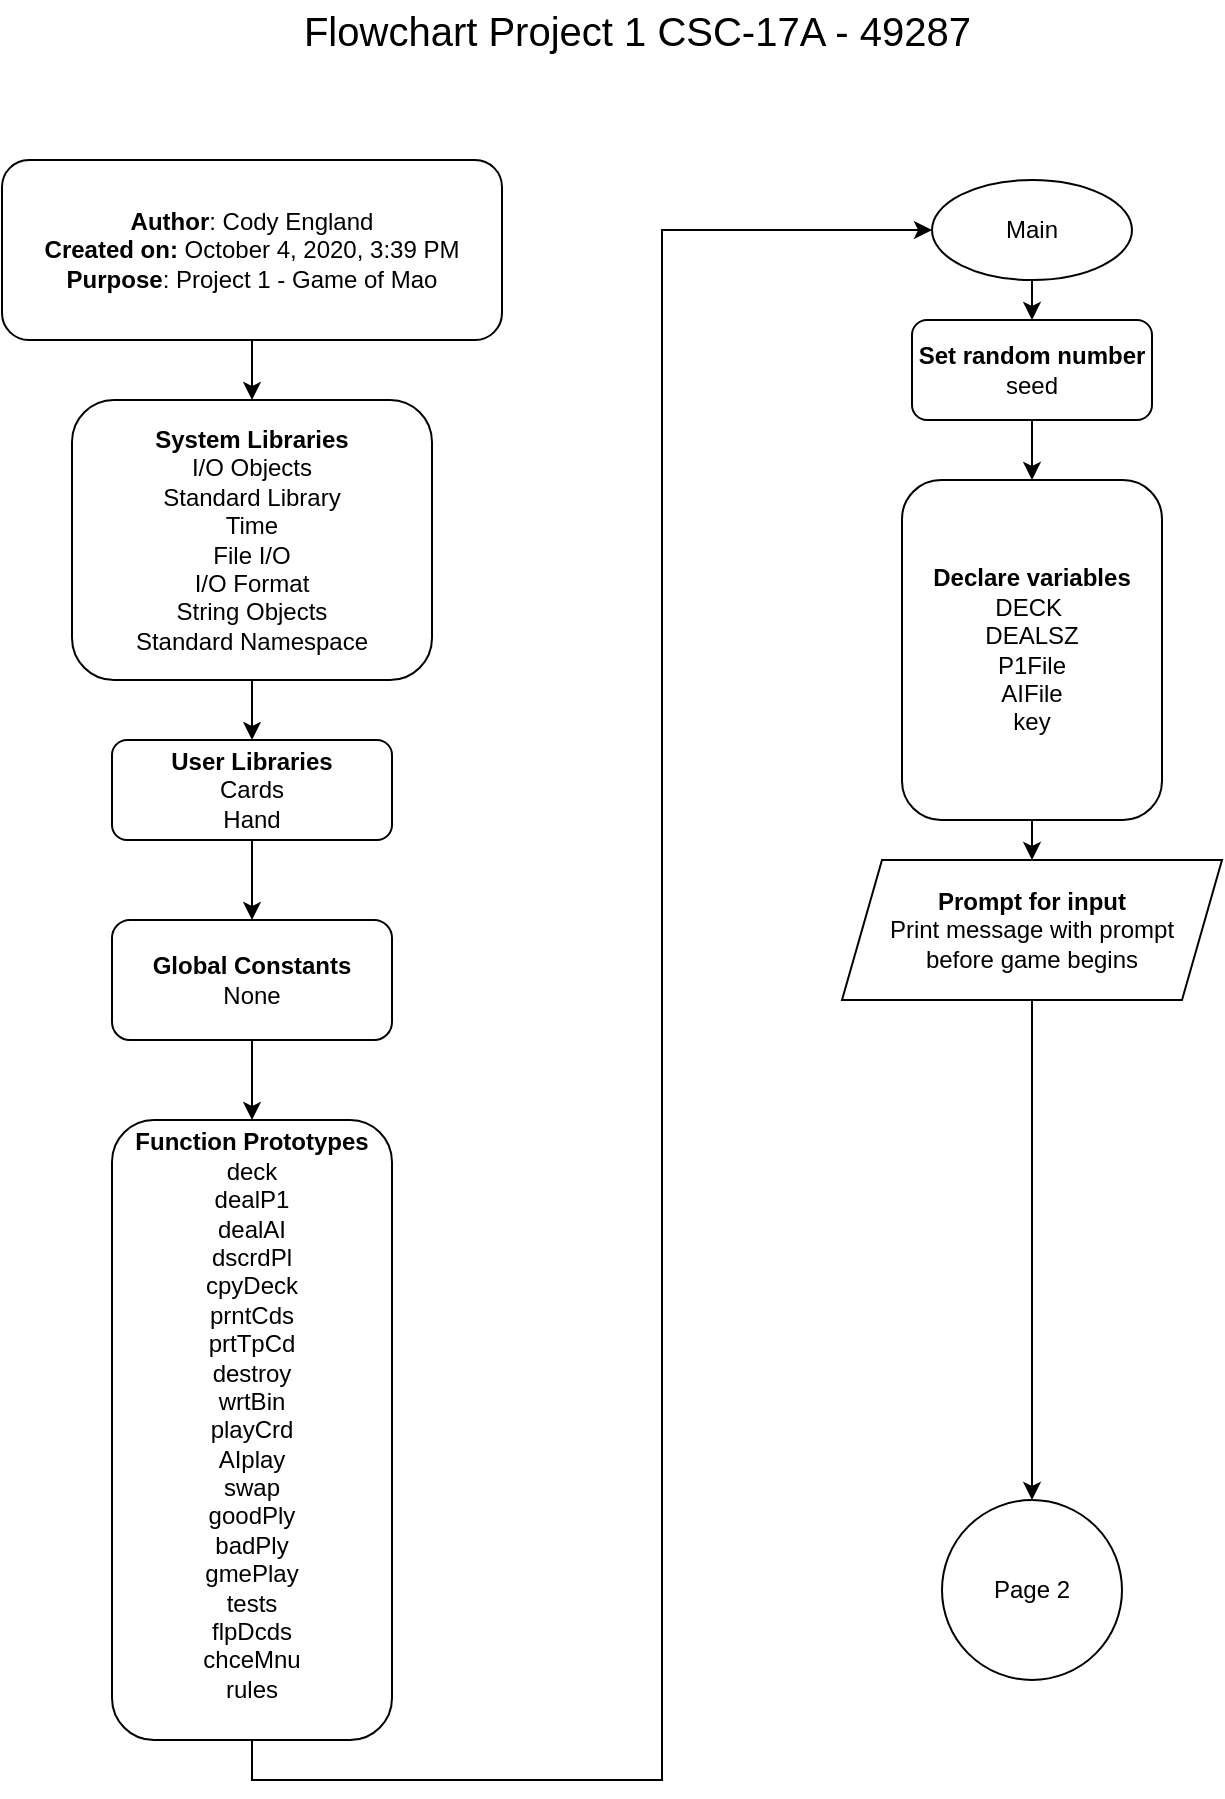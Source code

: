 <mxfile version="13.8.0" type="github" pages="13">
  <diagram id="ffbXZ4wnuJI3q2rgxXzF" name="Page-1">
    <mxGraphModel dx="654" dy="440" grid="1" gridSize="10" guides="1" tooltips="1" connect="1" arrows="1" fold="1" page="1" pageScale="1" pageWidth="850" pageHeight="1100" math="0" shadow="0">
      <root>
        <mxCell id="0" />
        <mxCell id="1" parent="0" />
        <mxCell id="56CXmzv046CkijngVkqz-1" style="edgeStyle=orthogonalEdgeStyle;rounded=0;orthogonalLoop=1;jettySize=auto;html=1;exitX=0.5;exitY=1;exitDx=0;exitDy=0;fontSize=20;" edge="1" parent="1" source="56CXmzv046CkijngVkqz-2" target="56CXmzv046CkijngVkqz-7">
          <mxGeometry relative="1" as="geometry" />
        </mxCell>
        <mxCell id="56CXmzv046CkijngVkqz-2" value="&lt;b&gt;System Libraries&lt;/b&gt;&lt;br&gt;I/O Objects&lt;br&gt;Standard Library&lt;br&gt;Time&lt;br&gt;File I/O&lt;br&gt;I/O Format&lt;br&gt;String Objects&lt;br&gt;Standard Namespace" style="rounded=1;whiteSpace=wrap;html=1;" vertex="1" parent="1">
          <mxGeometry x="110" y="200" width="180" height="140" as="geometry" />
        </mxCell>
        <mxCell id="56CXmzv046CkijngVkqz-3" style="edgeStyle=orthogonalEdgeStyle;rounded=0;orthogonalLoop=1;jettySize=auto;html=1;exitX=0.5;exitY=1;exitDx=0;exitDy=0;fontSize=20;" edge="1" parent="1" source="56CXmzv046CkijngVkqz-4" target="56CXmzv046CkijngVkqz-2">
          <mxGeometry relative="1" as="geometry" />
        </mxCell>
        <mxCell id="56CXmzv046CkijngVkqz-4" value="&lt;div&gt;&lt;b&gt;Author&lt;/b&gt;: Cody England&lt;/div&gt;&lt;div&gt;&lt;b&gt;Created on:&amp;nbsp;&lt;/b&gt;October 4, 2020, 3:39 PM&lt;/div&gt;&lt;div&gt;&lt;b&gt;Purpose&lt;/b&gt;: Project 1 - Game of Mao&lt;br&gt;&lt;/div&gt;" style="rounded=1;whiteSpace=wrap;html=1;align=center;" vertex="1" parent="1">
          <mxGeometry x="75" y="80" width="250" height="90" as="geometry" />
        </mxCell>
        <mxCell id="56CXmzv046CkijngVkqz-5" value="Flowchart Project 1 CSC-17A - 49287&lt;font style=&quot;font-size: 20px&quot;&gt;&amp;nbsp;&lt;/font&gt;" style="text;html=1;align=center;verticalAlign=middle;resizable=0;points=[];autosize=1;strokeWidth=1;fontSize=20;" vertex="1" parent="1">
          <mxGeometry x="220" width="350" height="30" as="geometry" />
        </mxCell>
        <mxCell id="56CXmzv046CkijngVkqz-6" style="edgeStyle=orthogonalEdgeStyle;rounded=0;orthogonalLoop=1;jettySize=auto;html=1;exitX=0.5;exitY=1;exitDx=0;exitDy=0;fontSize=20;" edge="1" parent="1" source="56CXmzv046CkijngVkqz-7" target="56CXmzv046CkijngVkqz-9">
          <mxGeometry relative="1" as="geometry" />
        </mxCell>
        <mxCell id="56CXmzv046CkijngVkqz-7" value="&lt;b&gt;User Libraries&lt;/b&gt;&lt;br&gt;Cards&lt;br&gt;Hand" style="rounded=1;whiteSpace=wrap;html=1;" vertex="1" parent="1">
          <mxGeometry x="130" y="370" width="140" height="50" as="geometry" />
        </mxCell>
        <mxCell id="56CXmzv046CkijngVkqz-8" style="edgeStyle=orthogonalEdgeStyle;rounded=0;orthogonalLoop=1;jettySize=auto;html=1;exitX=0.5;exitY=1;exitDx=0;exitDy=0;entryX=0.5;entryY=0;entryDx=0;entryDy=0;fontSize=20;" edge="1" parent="1" source="56CXmzv046CkijngVkqz-9" target="56CXmzv046CkijngVkqz-11">
          <mxGeometry relative="1" as="geometry" />
        </mxCell>
        <mxCell id="56CXmzv046CkijngVkqz-9" value="&lt;b&gt;Global Constants&lt;/b&gt;&lt;br&gt;None" style="rounded=1;whiteSpace=wrap;html=1;" vertex="1" parent="1">
          <mxGeometry x="130" y="460" width="140" height="60" as="geometry" />
        </mxCell>
        <mxCell id="56CXmzv046CkijngVkqz-10" style="edgeStyle=orthogonalEdgeStyle;rounded=0;orthogonalLoop=1;jettySize=auto;html=1;exitX=0.5;exitY=1;exitDx=0;exitDy=0;entryX=0;entryY=0.5;entryDx=0;entryDy=0;fontSize=12;" edge="1" parent="1" source="56CXmzv046CkijngVkqz-11" target="56CXmzv046CkijngVkqz-15">
          <mxGeometry relative="1" as="geometry" />
        </mxCell>
        <mxCell id="56CXmzv046CkijngVkqz-11" value="&lt;b&gt;Function Prototypes&lt;/b&gt;&lt;br&gt;&lt;div&gt;deck&lt;/div&gt;&lt;div&gt;&lt;span&gt;dealP1&lt;/span&gt;&lt;/div&gt;&lt;div&gt;&lt;span&gt;dealAI&lt;/span&gt;&lt;/div&gt;&lt;div&gt;dscrdPl&lt;/div&gt;&lt;div&gt;&lt;span&gt;cpyDeck&lt;/span&gt;&lt;/div&gt;&lt;div&gt;&lt;span&gt;prntCds&lt;br&gt;&lt;/span&gt;&lt;/div&gt;&lt;div&gt;&lt;span&gt;prtTpCd&lt;br&gt;&lt;/span&gt;&lt;/div&gt;&lt;div&gt;&lt;span&gt;destroy&lt;/span&gt;&lt;/div&gt;&lt;div&gt;wrtBin&lt;/div&gt;&lt;div&gt;playCrd&lt;/div&gt;&lt;div&gt;AIplay&lt;/div&gt;&lt;div&gt;swap&lt;/div&gt;&lt;div&gt;goodPly&lt;/div&gt;&lt;div&gt;badPly&lt;/div&gt;&lt;div&gt;gmePlay&lt;/div&gt;&lt;div&gt;tests&lt;/div&gt;&lt;div&gt;flpDcds&lt;/div&gt;&lt;div&gt;chceMnu&lt;/div&gt;&lt;div&gt;rules&lt;/div&gt;&lt;div&gt;&lt;br&gt;&lt;/div&gt;" style="rounded=1;whiteSpace=wrap;html=1;" vertex="1" parent="1">
          <mxGeometry x="130" y="560" width="140" height="310" as="geometry" />
        </mxCell>
        <mxCell id="56CXmzv046CkijngVkqz-12" style="edgeStyle=orthogonalEdgeStyle;rounded=0;orthogonalLoop=1;jettySize=auto;html=1;exitX=0.5;exitY=1;exitDx=0;exitDy=0;fontSize=20;" edge="1" parent="1" source="56CXmzv046CkijngVkqz-4" target="56CXmzv046CkijngVkqz-4">
          <mxGeometry relative="1" as="geometry" />
        </mxCell>
        <mxCell id="56CXmzv046CkijngVkqz-13" style="edgeStyle=orthogonalEdgeStyle;rounded=0;orthogonalLoop=1;jettySize=auto;html=1;exitX=0.5;exitY=1;exitDx=0;exitDy=0;fontSize=20;" edge="1" parent="1" source="56CXmzv046CkijngVkqz-4" target="56CXmzv046CkijngVkqz-4">
          <mxGeometry relative="1" as="geometry" />
        </mxCell>
        <mxCell id="56CXmzv046CkijngVkqz-14" style="edgeStyle=orthogonalEdgeStyle;rounded=0;orthogonalLoop=1;jettySize=auto;html=1;exitX=0.5;exitY=1;exitDx=0;exitDy=0;entryX=0.5;entryY=0;entryDx=0;entryDy=0;fontSize=12;" edge="1" parent="1" source="56CXmzv046CkijngVkqz-15" target="56CXmzv046CkijngVkqz-19">
          <mxGeometry relative="1" as="geometry" />
        </mxCell>
        <mxCell id="56CXmzv046CkijngVkqz-15" value="Main" style="ellipse;whiteSpace=wrap;html=1;strokeWidth=1;fontSize=12;" vertex="1" parent="1">
          <mxGeometry x="540" y="90" width="100" height="50" as="geometry" />
        </mxCell>
        <mxCell id="56CXmzv046CkijngVkqz-25" style="edgeStyle=orthogonalEdgeStyle;rounded=0;orthogonalLoop=1;jettySize=auto;html=1;exitX=0.5;exitY=1;exitDx=0;exitDy=0;entryX=0.5;entryY=0;entryDx=0;entryDy=0;" edge="1" parent="1" source="56CXmzv046CkijngVkqz-17" target="56CXmzv046CkijngVkqz-24">
          <mxGeometry relative="1" as="geometry" />
        </mxCell>
        <mxCell id="56CXmzv046CkijngVkqz-17" value="&lt;b&gt;Declare variables&lt;/b&gt;&lt;br&gt;DECK&amp;nbsp;&lt;br&gt;DEALSZ&lt;br&gt;P1File&lt;br&gt;AIFile&lt;br&gt;key" style="rounded=1;whiteSpace=wrap;html=1;strokeWidth=1;fontSize=12;" vertex="1" parent="1">
          <mxGeometry x="525" y="240" width="130" height="170" as="geometry" />
        </mxCell>
        <mxCell id="56CXmzv046CkijngVkqz-18" style="edgeStyle=orthogonalEdgeStyle;rounded=0;orthogonalLoop=1;jettySize=auto;html=1;exitX=0.5;exitY=1;exitDx=0;exitDy=0;fontSize=12;" edge="1" parent="1" source="56CXmzv046CkijngVkqz-19" target="56CXmzv046CkijngVkqz-17">
          <mxGeometry relative="1" as="geometry" />
        </mxCell>
        <mxCell id="56CXmzv046CkijngVkqz-19" value="&lt;b&gt;Set random number&lt;/b&gt; seed" style="rounded=1;whiteSpace=wrap;html=1;strokeWidth=1;fontSize=12;" vertex="1" parent="1">
          <mxGeometry x="530" y="160" width="120" height="50" as="geometry" />
        </mxCell>
        <mxCell id="56CXmzv046CkijngVkqz-22" value="Page 2" style="ellipse;whiteSpace=wrap;html=1;aspect=fixed;strokeWidth=1;fontSize=12;" vertex="1" parent="1">
          <mxGeometry x="545" y="750" width="90" height="90" as="geometry" />
        </mxCell>
        <mxCell id="56CXmzv046CkijngVkqz-23" style="edgeStyle=orthogonalEdgeStyle;rounded=0;orthogonalLoop=1;jettySize=auto;html=1;exitX=0.5;exitY=1;exitDx=0;exitDy=0;fontSize=12;" edge="1" parent="1">
          <mxGeometry relative="1" as="geometry">
            <mxPoint x="590" y="660" as="sourcePoint" />
            <mxPoint x="590" y="660" as="targetPoint" />
          </mxGeometry>
        </mxCell>
        <mxCell id="56CXmzv046CkijngVkqz-26" style="edgeStyle=orthogonalEdgeStyle;rounded=0;orthogonalLoop=1;jettySize=auto;html=1;exitX=0.5;exitY=1;exitDx=0;exitDy=0;" edge="1" parent="1" source="56CXmzv046CkijngVkqz-24" target="56CXmzv046CkijngVkqz-22">
          <mxGeometry relative="1" as="geometry">
            <mxPoint x="590" y="750" as="targetPoint" />
            <Array as="points">
              <mxPoint x="590" y="680" />
              <mxPoint x="590" y="680" />
            </Array>
          </mxGeometry>
        </mxCell>
        <mxCell id="56CXmzv046CkijngVkqz-24" value="&lt;b&gt;Prompt for input&lt;br&gt;&lt;/b&gt;Print message with prompt&lt;br&gt;before game begins" style="shape=parallelogram;perimeter=parallelogramPerimeter;whiteSpace=wrap;html=1;fixedSize=1;" vertex="1" parent="1">
          <mxGeometry x="495" y="430" width="190" height="70" as="geometry" />
        </mxCell>
      </root>
    </mxGraphModel>
  </diagram>
  <diagram id="4Ow12UhJANoEfWWdzjD6" name="Page-2">
    <mxGraphModel dx="654" dy="440" grid="1" gridSize="10" guides="1" tooltips="1" connect="1" arrows="1" fold="1" page="1" pageScale="1" pageWidth="850" pageHeight="1100" math="0" shadow="0">
      <root>
        <mxCell id="SWj5SfuXXfWe2xICKW8K-0" />
        <mxCell id="SWj5SfuXXfWe2xICKW8K-1" parent="SWj5SfuXXfWe2xICKW8K-0" />
        <mxCell id="71T7Dg5dZBB6foIEgFeu-6" style="edgeStyle=orthogonalEdgeStyle;rounded=0;orthogonalLoop=1;jettySize=auto;html=1;exitX=0.5;exitY=1;exitDx=0;exitDy=0;fontSize=12;" edge="1" parent="SWj5SfuXXfWe2xICKW8K-1" source="5_GoOAFpWCA7jNcyYkHD-0" target="5_GoOAFpWCA7jNcyYkHD-1">
          <mxGeometry relative="1" as="geometry" />
        </mxCell>
        <mxCell id="5_GoOAFpWCA7jNcyYkHD-0" value="Page 2" style="ellipse;whiteSpace=wrap;html=1;aspect=fixed;" vertex="1" parent="SWj5SfuXXfWe2xICKW8K-1">
          <mxGeometry x="80" y="50" width="80" height="80" as="geometry" />
        </mxCell>
        <mxCell id="71T7Dg5dZBB6foIEgFeu-7" style="edgeStyle=orthogonalEdgeStyle;rounded=0;orthogonalLoop=1;jettySize=auto;html=1;exitX=0.5;exitY=1;exitDx=0;exitDy=0;entryX=0.5;entryY=0;entryDx=0;entryDy=0;fontSize=12;" edge="1" parent="SWj5SfuXXfWe2xICKW8K-1" source="5_GoOAFpWCA7jNcyYkHD-1" target="5_GoOAFpWCA7jNcyYkHD-4">
          <mxGeometry relative="1" as="geometry" />
        </mxCell>
        <mxCell id="5_GoOAFpWCA7jNcyYkHD-1" value="&lt;b&gt;Create Deck&lt;/b&gt;&lt;br&gt;deck" style="shape=process;whiteSpace=wrap;html=1;backgroundOutline=1;" vertex="1" parent="SWj5SfuXXfWe2xICKW8K-1">
          <mxGeometry x="60" y="170" width="120" height="60" as="geometry" />
        </mxCell>
        <mxCell id="71T7Dg5dZBB6foIEgFeu-9" style="edgeStyle=orthogonalEdgeStyle;rounded=0;orthogonalLoop=1;jettySize=auto;html=1;exitX=0.5;exitY=1;exitDx=0;exitDy=0;fontSize=12;" edge="1" parent="SWj5SfuXXfWe2xICKW8K-1" source="5_GoOAFpWCA7jNcyYkHD-2" target="5_GoOAFpWCA7jNcyYkHD-3">
          <mxGeometry relative="1" as="geometry" />
        </mxCell>
        <mxCell id="5_GoOAFpWCA7jNcyYkHD-2" value="&lt;b&gt;Create AI Hand&lt;/b&gt;&lt;br&gt;dealAI" style="shape=process;whiteSpace=wrap;html=1;backgroundOutline=1;" vertex="1" parent="SWj5SfuXXfWe2xICKW8K-1">
          <mxGeometry x="60" y="360" width="120" height="60" as="geometry" />
        </mxCell>
        <mxCell id="71T7Dg5dZBB6foIEgFeu-10" style="edgeStyle=orthogonalEdgeStyle;rounded=0;orthogonalLoop=1;jettySize=auto;html=1;exitX=0.5;exitY=1;exitDx=0;exitDy=0;fontSize=12;" edge="1" parent="SWj5SfuXXfWe2xICKW8K-1" source="5_GoOAFpWCA7jNcyYkHD-3" target="71T7Dg5dZBB6foIEgFeu-5">
          <mxGeometry relative="1" as="geometry" />
        </mxCell>
        <mxCell id="5_GoOAFpWCA7jNcyYkHD-3" value="&lt;b style=&quot;color: rgb(0 , 0 , 0) ; font-family: &amp;#34;helvetica&amp;#34; ; font-size: 12px ; font-style: normal ; letter-spacing: normal ; text-align: center ; text-indent: 0px ; text-transform: none ; word-spacing: 0px ; background-color: rgb(248 , 249 , 250)&quot;&gt;Create 2nd Deck&lt;/b&gt;&lt;br style=&quot;color: rgb(0 , 0 , 0) ; font-family: &amp;#34;helvetica&amp;#34; ; font-size: 12px ; font-style: normal ; font-weight: 400 ; letter-spacing: normal ; text-align: center ; text-indent: 0px ; text-transform: none ; word-spacing: 0px ; background-color: rgb(248 , 249 , 250)&quot;&gt;&lt;span style=&quot;color: rgb(0 , 0 , 0) ; font-family: &amp;#34;helvetica&amp;#34; ; font-size: 12px ; font-style: normal ; font-weight: 400 ; letter-spacing: normal ; text-align: center ; text-indent: 0px ; text-transform: none ; word-spacing: 0px ; background-color: rgb(248 , 249 , 250) ; display: inline ; float: none&quot;&gt;gmeDeck&lt;/span&gt;" style="shape=process;whiteSpace=wrap;html=1;backgroundOutline=1;" vertex="1" parent="SWj5SfuXXfWe2xICKW8K-1">
          <mxGeometry x="60" y="450" width="120" height="60" as="geometry" />
        </mxCell>
        <mxCell id="71T7Dg5dZBB6foIEgFeu-8" style="edgeStyle=orthogonalEdgeStyle;rounded=0;orthogonalLoop=1;jettySize=auto;html=1;exitX=0.5;exitY=1;exitDx=0;exitDy=0;fontSize=12;" edge="1" parent="SWj5SfuXXfWe2xICKW8K-1" source="5_GoOAFpWCA7jNcyYkHD-4" target="5_GoOAFpWCA7jNcyYkHD-2">
          <mxGeometry relative="1" as="geometry" />
        </mxCell>
        <mxCell id="5_GoOAFpWCA7jNcyYkHD-4" value="&lt;b&gt;Create P1 Hand&lt;/b&gt;&lt;br&gt;dealP1" style="shape=process;whiteSpace=wrap;html=1;backgroundOutline=1;" vertex="1" parent="SWj5SfuXXfWe2xICKW8K-1">
          <mxGeometry x="60" y="270" width="120" height="60" as="geometry" />
        </mxCell>
        <mxCell id="71T7Dg5dZBB6foIEgFeu-17" style="edgeStyle=orthogonalEdgeStyle;rounded=0;orthogonalLoop=1;jettySize=auto;html=1;exitX=0.5;exitY=1;exitDx=0;exitDy=0;fontSize=12;" edge="1" parent="SWj5SfuXXfWe2xICKW8K-1" source="71T7Dg5dZBB6foIEgFeu-0" target="71T7Dg5dZBB6foIEgFeu-16">
          <mxGeometry relative="1" as="geometry" />
        </mxCell>
        <mxCell id="71T7Dg5dZBB6foIEgFeu-0" value="&lt;b&gt;Delete Memory&lt;/b&gt;&lt;span&gt;&amp;nbsp;&lt;/span&gt;&lt;b&gt;for Deck&lt;/b&gt;&lt;br&gt;&lt;span&gt;destroy&lt;/span&gt;" style="shape=process;whiteSpace=wrap;html=1;backgroundOutline=1;fontSize=12;" vertex="1" parent="SWj5SfuXXfWe2xICKW8K-1">
          <mxGeometry x="250" y="540" width="120" height="60" as="geometry" />
        </mxCell>
        <mxCell id="71T7Dg5dZBB6foIEgFeu-15" style="edgeStyle=orthogonalEdgeStyle;rounded=0;orthogonalLoop=1;jettySize=auto;html=1;exitX=0.5;exitY=1;exitDx=0;exitDy=0;fontSize=12;" edge="1" parent="SWj5SfuXXfWe2xICKW8K-1" source="71T7Dg5dZBB6foIEgFeu-1" target="71T7Dg5dZBB6foIEgFeu-0">
          <mxGeometry relative="1" as="geometry" />
        </mxCell>
        <mxCell id="71T7Dg5dZBB6foIEgFeu-1" value="&lt;b&gt;Delete Memory&lt;/b&gt;&lt;span&gt;&amp;nbsp;&lt;/span&gt;&lt;b&gt;for Discard Pile&lt;/b&gt;&lt;br&gt;&lt;span&gt;destroy&lt;/span&gt;" style="shape=process;whiteSpace=wrap;html=1;backgroundOutline=1;fontSize=12;" vertex="1" parent="SWj5SfuXXfWe2xICKW8K-1">
          <mxGeometry x="250" y="450" width="120" height="60" as="geometry" />
        </mxCell>
        <mxCell id="71T7Dg5dZBB6foIEgFeu-14" style="edgeStyle=orthogonalEdgeStyle;rounded=0;orthogonalLoop=1;jettySize=auto;html=1;exitX=0.5;exitY=1;exitDx=0;exitDy=0;entryX=0.5;entryY=0;entryDx=0;entryDy=0;fontSize=12;" edge="1" parent="SWj5SfuXXfWe2xICKW8K-1" source="71T7Dg5dZBB6foIEgFeu-2" target="71T7Dg5dZBB6foIEgFeu-1">
          <mxGeometry relative="1" as="geometry" />
        </mxCell>
        <mxCell id="71T7Dg5dZBB6foIEgFeu-2" value="&lt;b style=&quot;color: rgb(0 , 0 , 0) ; font-family: &amp;#34;helvetica&amp;#34; ; font-size: 12px ; font-style: normal ; letter-spacing: normal ; text-align: center ; text-indent: 0px ; text-transform: none ; word-spacing: 0px ; background-color: rgb(248 , 249 , 250)&quot;&gt;Delete Memory&lt;/b&gt;&lt;span style=&quot;color: rgb(0 , 0 , 0) ; font-family: &amp;#34;helvetica&amp;#34; ; font-size: 12px ; font-style: normal ; font-weight: 400 ; letter-spacing: normal ; text-align: center ; text-indent: 0px ; text-transform: none ; word-spacing: 0px ; background-color: rgb(248 , 249 , 250) ; display: inline ; float: none&quot;&gt;&amp;nbsp;&lt;/span&gt;&lt;b style=&quot;color: rgb(0 , 0 , 0) ; font-family: &amp;#34;helvetica&amp;#34; ; font-size: 12px ; font-style: normal ; letter-spacing: normal ; text-align: center ; text-indent: 0px ; text-transform: none ; word-spacing: 0px ; background-color: rgb(248 , 249 , 250)&quot;&gt;for AI Hand&lt;/b&gt;&lt;br style=&quot;color: rgb(0 , 0 , 0) ; font-family: &amp;#34;helvetica&amp;#34; ; font-size: 12px ; font-style: normal ; font-weight: 400 ; letter-spacing: normal ; text-align: center ; text-indent: 0px ; text-transform: none ; word-spacing: 0px ; background-color: rgb(248 , 249 , 250)&quot;&gt;&lt;span style=&quot;color: rgb(0 , 0 , 0) ; font-family: &amp;#34;helvetica&amp;#34; ; font-size: 12px ; font-style: normal ; font-weight: 400 ; letter-spacing: normal ; text-align: center ; text-indent: 0px ; text-transform: none ; word-spacing: 0px ; background-color: rgb(248 , 249 , 250) ; display: inline ; float: none&quot;&gt;destroy&lt;/span&gt;" style="shape=process;whiteSpace=wrap;html=1;backgroundOutline=1;fontSize=12;" vertex="1" parent="SWj5SfuXXfWe2xICKW8K-1">
          <mxGeometry x="250" y="350" width="120" height="60" as="geometry" />
        </mxCell>
        <mxCell id="71T7Dg5dZBB6foIEgFeu-13" style="edgeStyle=orthogonalEdgeStyle;rounded=0;orthogonalLoop=1;jettySize=auto;html=1;exitX=0.5;exitY=1;exitDx=0;exitDy=0;fontSize=12;" edge="1" parent="SWj5SfuXXfWe2xICKW8K-1" source="71T7Dg5dZBB6foIEgFeu-3" target="71T7Dg5dZBB6foIEgFeu-2">
          <mxGeometry relative="1" as="geometry" />
        </mxCell>
        <mxCell id="71T7Dg5dZBB6foIEgFeu-3" value="&lt;b&gt;Delete Memory&lt;/b&gt;&amp;nbsp;&lt;b&gt;for P1 Hand&lt;/b&gt;&lt;br&gt;destroy" style="shape=process;whiteSpace=wrap;html=1;backgroundOutline=1;fontSize=12;" vertex="1" parent="SWj5SfuXXfWe2xICKW8K-1">
          <mxGeometry x="250" y="260" width="120" height="60" as="geometry" />
        </mxCell>
        <mxCell id="71T7Dg5dZBB6foIEgFeu-12" style="edgeStyle=orthogonalEdgeStyle;rounded=0;orthogonalLoop=1;jettySize=auto;html=1;exitX=0.5;exitY=1;exitDx=0;exitDy=0;fontSize=12;" edge="1" parent="SWj5SfuXXfWe2xICKW8K-1" source="71T7Dg5dZBB6foIEgFeu-4" target="71T7Dg5dZBB6foIEgFeu-3">
          <mxGeometry relative="1" as="geometry" />
        </mxCell>
        <mxCell id="71T7Dg5dZBB6foIEgFeu-4" value="&lt;b&gt;Start Game&lt;/b&gt;&lt;br&gt;gmePlay" style="shape=process;whiteSpace=wrap;html=1;backgroundOutline=1;fontSize=12;" vertex="1" parent="SWj5SfuXXfWe2xICKW8K-1">
          <mxGeometry x="250" y="170" width="120" height="60" as="geometry" />
        </mxCell>
        <mxCell id="71T7Dg5dZBB6foIEgFeu-11" style="edgeStyle=orthogonalEdgeStyle;rounded=0;orthogonalLoop=1;jettySize=auto;html=1;exitX=0.5;exitY=1;exitDx=0;exitDy=0;entryX=0.5;entryY=0;entryDx=0;entryDy=0;fontSize=12;" edge="1" parent="SWj5SfuXXfWe2xICKW8K-1" source="71T7Dg5dZBB6foIEgFeu-5" target="71T7Dg5dZBB6foIEgFeu-4">
          <mxGeometry relative="1" as="geometry" />
        </mxCell>
        <mxCell id="71T7Dg5dZBB6foIEgFeu-5" value="&lt;b&gt;Create Discard Pile&lt;/b&gt;&lt;br&gt;discrd" style="shape=process;whiteSpace=wrap;html=1;backgroundOutline=1;fontSize=12;" vertex="1" parent="SWj5SfuXXfWe2xICKW8K-1">
          <mxGeometry x="60" y="540" width="120" height="60" as="geometry" />
        </mxCell>
        <mxCell id="71T7Dg5dZBB6foIEgFeu-16" value="End" style="ellipse;whiteSpace=wrap;html=1;fontSize=12;" vertex="1" parent="SWj5SfuXXfWe2xICKW8K-1">
          <mxGeometry x="260" y="650" width="100" height="50" as="geometry" />
        </mxCell>
        <mxCell id="71T7Dg5dZBB6foIEgFeu-18" value="Main fxns" style="text;html=1;align=center;verticalAlign=middle;resizable=0;points=[];autosize=1;fontSize=24;" vertex="1" parent="SWj5SfuXXfWe2xICKW8K-1">
          <mxGeometry x="380" y="55" width="120" height="30" as="geometry" />
        </mxCell>
      </root>
    </mxGraphModel>
  </diagram>
  <diagram id="corbkfHMB5cH2h39fPPn" name="Page-3">
    <mxGraphModel dx="1308" dy="880" grid="1" gridSize="10" guides="1" tooltips="1" connect="1" arrows="1" fold="1" page="1" pageScale="1" pageWidth="850" pageHeight="1100" math="0" shadow="0">
      <root>
        <mxCell id="y3l_dK73NYdw0EHSkVdm-0" />
        <mxCell id="y3l_dK73NYdw0EHSkVdm-1" parent="y3l_dK73NYdw0EHSkVdm-0" />
        <mxCell id="blMUtxKMp3MNSb4-f6WL-32" style="edgeStyle=orthogonalEdgeStyle;rounded=0;orthogonalLoop=1;jettySize=auto;html=1;exitX=0.5;exitY=1;exitDx=0;exitDy=0;" edge="1" parent="y3l_dK73NYdw0EHSkVdm-1" source="y3l_dK73NYdw0EHSkVdm-2" target="blMUtxKMp3MNSb4-f6WL-4">
          <mxGeometry relative="1" as="geometry" />
        </mxCell>
        <mxCell id="y3l_dK73NYdw0EHSkVdm-2" value="gmePlay" style="ellipse;whiteSpace=wrap;html=1;" vertex="1" parent="y3l_dK73NYdw0EHSkVdm-1">
          <mxGeometry x="80" y="60" width="100" height="60" as="geometry" />
        </mxCell>
        <mxCell id="blMUtxKMp3MNSb4-f6WL-2" value="Do While Loop for gmePlay Function" style="text;html=1;align=center;verticalAlign=middle;resizable=0;points=[];autosize=1;fontSize=20;" vertex="1" parent="y3l_dK73NYdw0EHSkVdm-1">
          <mxGeometry x="255" y="30" width="340" height="30" as="geometry" />
        </mxCell>
        <mxCell id="blMUtxKMp3MNSb4-f6WL-4" value="&lt;b style=&quot;font-size: 12px&quot;&gt;Declare Variables Outside Loop&lt;/b&gt;&lt;br style=&quot;font-size: 12px&quot;&gt;turn&lt;br&gt;testVal" style="rounded=1;whiteSpace=wrap;html=1;strokeWidth=1;fontSize=12;align=center;" vertex="1" parent="y3l_dK73NYdw0EHSkVdm-1">
          <mxGeometry x="85" y="140" width="90" height="90" as="geometry" />
        </mxCell>
        <mxCell id="blMUtxKMp3MNSb4-f6WL-5" style="edgeStyle=orthogonalEdgeStyle;rounded=0;orthogonalLoop=1;jettySize=auto;html=1;exitX=0.5;exitY=1;exitDx=0;exitDy=0;fontSize=12;" edge="1" parent="y3l_dK73NYdw0EHSkVdm-1">
          <mxGeometry relative="1" as="geometry">
            <mxPoint x="130" y="420" as="sourcePoint" />
            <mxPoint x="130" y="450" as="targetPoint" />
          </mxGeometry>
        </mxCell>
        <mxCell id="blMUtxKMp3MNSb4-f6WL-7" value="do-while loop" style="text;html=1;align=center;verticalAlign=middle;resizable=0;points=[];autosize=1;fontSize=12;" vertex="1" parent="y3l_dK73NYdw0EHSkVdm-1">
          <mxGeometry x="175" y="310" width="90" height="20" as="geometry" />
        </mxCell>
        <mxCell id="blMUtxKMp3MNSb4-f6WL-25" style="edgeStyle=orthogonalEdgeStyle;rounded=0;orthogonalLoop=1;jettySize=auto;html=1;exitX=1;exitY=0.5;exitDx=0;exitDy=0;fontSize=12;entryX=0.5;entryY=0;entryDx=0;entryDy=0;" edge="1" parent="y3l_dK73NYdw0EHSkVdm-1" source="blMUtxKMp3MNSb4-f6WL-27" target="blMUtxKMp3MNSb4-f6WL-35">
          <mxGeometry relative="1" as="geometry">
            <mxPoint x="130" y="350" as="targetPoint" />
          </mxGeometry>
        </mxCell>
        <mxCell id="blMUtxKMp3MNSb4-f6WL-26" style="edgeStyle=orthogonalEdgeStyle;rounded=0;orthogonalLoop=1;jettySize=auto;html=1;exitX=0.5;exitY=1;exitDx=0;exitDy=0;entryX=0.5;entryY=0;entryDx=0;entryDy=0;fontSize=12;" edge="1" parent="y3l_dK73NYdw0EHSkVdm-1" source="blMUtxKMp3MNSb4-f6WL-27">
          <mxGeometry relative="1" as="geometry">
            <mxPoint x="670" y="622.5" as="targetPoint" />
          </mxGeometry>
        </mxCell>
        <mxCell id="blMUtxKMp3MNSb4-f6WL-27" value="Both hands &lt;br&gt;still have cards" style="rhombus;whiteSpace=wrap;html=1;strokeWidth=1;fontSize=12;align=center;" vertex="1" parent="y3l_dK73NYdw0EHSkVdm-1">
          <mxGeometry x="610" y="470" width="120" height="120" as="geometry" />
        </mxCell>
        <mxCell id="blMUtxKMp3MNSb4-f6WL-28" value="True" style="text;html=1;align=center;verticalAlign=middle;resizable=0;points=[];autosize=1;fontSize=12;" vertex="1" parent="y3l_dK73NYdw0EHSkVdm-1">
          <mxGeometry x="750" y="470" width="40" height="20" as="geometry" />
        </mxCell>
        <mxCell id="blMUtxKMp3MNSb4-f6WL-30" value="False" style="text;html=1;align=center;verticalAlign=middle;resizable=0;points=[];autosize=1;fontSize=12;" vertex="1" parent="y3l_dK73NYdw0EHSkVdm-1">
          <mxGeometry x="665" y="590" width="50" height="20" as="geometry" />
        </mxCell>
        <mxCell id="blMUtxKMp3MNSb4-f6WL-34" style="edgeStyle=orthogonalEdgeStyle;rounded=0;orthogonalLoop=1;jettySize=auto;html=1;exitX=0.5;exitY=1;exitDx=0;exitDy=0;" edge="1" parent="y3l_dK73NYdw0EHSkVdm-1" source="blMUtxKMp3MNSb4-f6WL-33" target="blMUtxKMp3MNSb4-f6WL-35">
          <mxGeometry relative="1" as="geometry">
            <mxPoint x="130" y="350" as="targetPoint" />
          </mxGeometry>
        </mxCell>
        <mxCell id="blMUtxKMp3MNSb4-f6WL-33" value="&lt;b&gt;Print Initial Hand&lt;br&gt;&lt;/b&gt;prntCds" style="shape=process;whiteSpace=wrap;html=1;backgroundOutline=1;" vertex="1" parent="y3l_dK73NYdw0EHSkVdm-1">
          <mxGeometry x="70" y="250" width="120" height="50" as="geometry" />
        </mxCell>
        <mxCell id="blMUtxKMp3MNSb4-f6WL-35" value="&lt;b&gt;Player 1&#39;s turn&lt;/b&gt;&lt;br&gt;testVal = playCrd" style="shape=process;whiteSpace=wrap;html=1;backgroundOutline=1;" vertex="1" parent="y3l_dK73NYdw0EHSkVdm-1">
          <mxGeometry x="70" y="360" width="120" height="60" as="geometry" />
        </mxCell>
        <mxCell id="blMUtxKMp3MNSb4-f6WL-40" style="edgeStyle=orthogonalEdgeStyle;rounded=0;orthogonalLoop=1;jettySize=auto;html=1;exitX=0.5;exitY=1;exitDx=0;exitDy=0;entryX=0.5;entryY=0;entryDx=0;entryDy=0;" edge="1" parent="y3l_dK73NYdw0EHSkVdm-1" source="blMUtxKMp3MNSb4-f6WL-36" target="blMUtxKMp3MNSb4-f6WL-38">
          <mxGeometry relative="1" as="geometry" />
        </mxCell>
        <mxCell id="blMUtxKMp3MNSb4-f6WL-36" value="&lt;b&gt;Test Card Played&lt;/b&gt;&lt;br&gt;tests" style="shape=process;whiteSpace=wrap;html=1;backgroundOutline=1;" vertex="1" parent="y3l_dK73NYdw0EHSkVdm-1">
          <mxGeometry x="70" y="450" width="120" height="60" as="geometry" />
        </mxCell>
        <mxCell id="blMUtxKMp3MNSb4-f6WL-43" style="edgeStyle=orthogonalEdgeStyle;rounded=0;orthogonalLoop=1;jettySize=auto;html=1;exitX=0.5;exitY=1;exitDx=0;exitDy=0;" edge="1" parent="y3l_dK73NYdw0EHSkVdm-1" source="blMUtxKMp3MNSb4-f6WL-38" target="blMUtxKMp3MNSb4-f6WL-39">
          <mxGeometry relative="1" as="geometry" />
        </mxCell>
        <mxCell id="blMUtxKMp3MNSb4-f6WL-38" value="&lt;b&gt;AI&#39;s turn&lt;/b&gt;&lt;br&gt;testVal = playCrd" style="shape=process;whiteSpace=wrap;html=1;backgroundOutline=1;" vertex="1" parent="y3l_dK73NYdw0EHSkVdm-1">
          <mxGeometry x="70" y="550" width="120" height="60" as="geometry" />
        </mxCell>
        <mxCell id="blMUtxKMp3MNSb4-f6WL-44" style="edgeStyle=orthogonalEdgeStyle;rounded=0;orthogonalLoop=1;jettySize=auto;html=1;exitX=0.5;exitY=1;exitDx=0;exitDy=0;entryX=0.5;entryY=0;entryDx=0;entryDy=0;" edge="1" parent="y3l_dK73NYdw0EHSkVdm-1" source="blMUtxKMp3MNSb4-f6WL-39" target="blMUtxKMp3MNSb4-f6WL-42">
          <mxGeometry relative="1" as="geometry" />
        </mxCell>
        <mxCell id="blMUtxKMp3MNSb4-f6WL-39" value="&lt;b&gt;Test Card Played&lt;/b&gt;&lt;br&gt;tests" style="shape=process;whiteSpace=wrap;html=1;backgroundOutline=1;" vertex="1" parent="y3l_dK73NYdw0EHSkVdm-1">
          <mxGeometry x="70" y="642.5" width="120" height="60" as="geometry" />
        </mxCell>
        <mxCell id="blMUtxKMp3MNSb4-f6WL-45" style="edgeStyle=orthogonalEdgeStyle;rounded=0;orthogonalLoop=1;jettySize=auto;html=1;exitX=0.5;exitY=1;exitDx=0;exitDy=0;" edge="1" parent="y3l_dK73NYdw0EHSkVdm-1" source="blMUtxKMp3MNSb4-f6WL-42" target="blMUtxKMp3MNSb4-f6WL-27">
          <mxGeometry relative="1" as="geometry" />
        </mxCell>
        <mxCell id="blMUtxKMp3MNSb4-f6WL-42" value="&lt;b&gt;Print Hand After Turn&lt;/b&gt;&lt;br&gt;prntCds" style="shape=process;whiteSpace=wrap;html=1;backgroundOutline=1;" vertex="1" parent="y3l_dK73NYdw0EHSkVdm-1">
          <mxGeometry x="330" y="550" width="120" height="60" as="geometry" />
        </mxCell>
        <mxCell id="blMUtxKMp3MNSb4-f6WL-51" style="edgeStyle=orthogonalEdgeStyle;rounded=0;orthogonalLoop=1;jettySize=auto;html=1;exitX=0.5;exitY=1;exitDx=0;exitDy=0;" edge="1" parent="y3l_dK73NYdw0EHSkVdm-1" source="blMUtxKMp3MNSb4-f6WL-47" target="blMUtxKMp3MNSb4-f6WL-48">
          <mxGeometry relative="1" as="geometry" />
        </mxCell>
        <mxCell id="blMUtxKMp3MNSb4-f6WL-47" value="&lt;b&gt;Destroy&lt;/b&gt;&lt;br&gt;P1" style="shape=process;whiteSpace=wrap;html=1;backgroundOutline=1;" vertex="1" parent="y3l_dK73NYdw0EHSkVdm-1">
          <mxGeometry x="610" y="620" width="120" height="60" as="geometry" />
        </mxCell>
        <mxCell id="blMUtxKMp3MNSb4-f6WL-52" style="edgeStyle=orthogonalEdgeStyle;rounded=0;orthogonalLoop=1;jettySize=auto;html=1;exitX=0.5;exitY=1;exitDx=0;exitDy=0;" edge="1" parent="y3l_dK73NYdw0EHSkVdm-1" source="blMUtxKMp3MNSb4-f6WL-48" target="blMUtxKMp3MNSb4-f6WL-49">
          <mxGeometry relative="1" as="geometry" />
        </mxCell>
        <mxCell id="blMUtxKMp3MNSb4-f6WL-48" value="&lt;b&gt;Destroy&lt;/b&gt;&lt;br&gt;AI" style="shape=process;whiteSpace=wrap;html=1;backgroundOutline=1;" vertex="1" parent="y3l_dK73NYdw0EHSkVdm-1">
          <mxGeometry x="610" y="700" width="120" height="60" as="geometry" />
        </mxCell>
        <mxCell id="blMUtxKMp3MNSb4-f6WL-53" style="edgeStyle=orthogonalEdgeStyle;rounded=0;orthogonalLoop=1;jettySize=auto;html=1;exitX=0.5;exitY=1;exitDx=0;exitDy=0;entryX=0.5;entryY=0;entryDx=0;entryDy=0;" edge="1" parent="y3l_dK73NYdw0EHSkVdm-1" source="blMUtxKMp3MNSb4-f6WL-49" target="blMUtxKMp3MNSb4-f6WL-50">
          <mxGeometry relative="1" as="geometry" />
        </mxCell>
        <mxCell id="blMUtxKMp3MNSb4-f6WL-49" value="&lt;b&gt;Destroy&lt;br&gt;&lt;/b&gt;discrd" style="shape=process;whiteSpace=wrap;html=1;backgroundOutline=1;" vertex="1" parent="y3l_dK73NYdw0EHSkVdm-1">
          <mxGeometry x="610" y="780" width="120" height="60" as="geometry" />
        </mxCell>
        <mxCell id="blMUtxKMp3MNSb4-f6WL-55" style="edgeStyle=orthogonalEdgeStyle;rounded=0;orthogonalLoop=1;jettySize=auto;html=1;exitX=0.5;exitY=1;exitDx=0;exitDy=0;" edge="1" parent="y3l_dK73NYdw0EHSkVdm-1" source="blMUtxKMp3MNSb4-f6WL-50" target="blMUtxKMp3MNSb4-f6WL-54">
          <mxGeometry relative="1" as="geometry" />
        </mxCell>
        <mxCell id="blMUtxKMp3MNSb4-f6WL-50" value="&lt;b&gt;Destroy&lt;/b&gt;&lt;br&gt;gmeDeck" style="shape=process;whiteSpace=wrap;html=1;backgroundOutline=1;" vertex="1" parent="y3l_dK73NYdw0EHSkVdm-1">
          <mxGeometry x="610" y="860" width="120" height="60" as="geometry" />
        </mxCell>
        <mxCell id="blMUtxKMp3MNSb4-f6WL-54" value="Exit Program" style="ellipse;whiteSpace=wrap;html=1;" vertex="1" parent="y3l_dK73NYdw0EHSkVdm-1">
          <mxGeometry x="610" y="960" width="120" height="80" as="geometry" />
        </mxCell>
      </root>
    </mxGraphModel>
  </diagram>
  <diagram id="qAz4bpawmX3SWz2kIzzS" name="Page-4">
    <mxGraphModel dx="1308" dy="880" grid="1" gridSize="10" guides="1" tooltips="1" connect="1" arrows="1" fold="1" page="1" pageScale="1" pageWidth="850" pageHeight="1100" math="0" shadow="0">
      <root>
        <mxCell id="MlNKz8COm_eAfVaqQwXP-0" />
        <mxCell id="MlNKz8COm_eAfVaqQwXP-1" parent="MlNKz8COm_eAfVaqQwXP-0" />
        <mxCell id="MlNKz8COm_eAfVaqQwXP-2" value="playCrd Fxn" style="text;html=1;align=center;verticalAlign=middle;resizable=0;points=[];autosize=1;fontSize=22;" vertex="1" parent="MlNKz8COm_eAfVaqQwXP-1">
          <mxGeometry x="360" y="25" width="130" height="30" as="geometry" />
        </mxCell>
        <mxCell id="hQW2NRu6etcSaCDCZdZi-29" style="edgeStyle=orthogonalEdgeStyle;rounded=0;orthogonalLoop=1;jettySize=auto;html=1;exitX=0.5;exitY=1;exitDx=0;exitDy=0;fontSize=22;" edge="1" parent="MlNKz8COm_eAfVaqQwXP-1" source="MlNKz8COm_eAfVaqQwXP-4" target="hQW2NRu6etcSaCDCZdZi-1">
          <mxGeometry relative="1" as="geometry" />
        </mxCell>
        <mxCell id="MlNKz8COm_eAfVaqQwXP-4" value="playCrd" style="ellipse;whiteSpace=wrap;html=1;fontSize=22;" vertex="1" parent="MlNKz8COm_eAfVaqQwXP-1">
          <mxGeometry x="91.25" y="80" width="110" height="60" as="geometry" />
        </mxCell>
        <mxCell id="hQW2NRu6etcSaCDCZdZi-31" style="edgeStyle=orthogonalEdgeStyle;rounded=0;orthogonalLoop=1;jettySize=auto;html=1;exitX=0.5;exitY=1;exitDx=0;exitDy=0;fontSize=22;entryX=0.5;entryY=0;entryDx=0;entryDy=0;" edge="1" parent="MlNKz8COm_eAfVaqQwXP-1" source="hQW2NRu6etcSaCDCZdZi-1" target="hQW2NRu6etcSaCDCZdZi-32">
          <mxGeometry relative="1" as="geometry">
            <mxPoint x="150" y="400" as="targetPoint" />
          </mxGeometry>
        </mxCell>
        <mxCell id="hQW2NRu6etcSaCDCZdZi-1" value="&lt;b style=&quot;font-size: 12px&quot;&gt;Declare Variables Outside Loop&lt;/b&gt;&lt;br style=&quot;font-size: 12px&quot;&gt;play&lt;br&gt;valid&lt;br&gt;posn&lt;br&gt;goodCrd" style="rounded=1;whiteSpace=wrap;html=1;strokeWidth=1;fontSize=12;align=center;" vertex="1" parent="MlNKz8COm_eAfVaqQwXP-1">
          <mxGeometry x="101.25" y="190" width="90" height="120" as="geometry" />
        </mxCell>
        <mxCell id="hQW2NRu6etcSaCDCZdZi-3" value="do-while loop" style="text;html=1;align=center;verticalAlign=middle;resizable=0;points=[];autosize=1;fontSize=12;" vertex="1" parent="MlNKz8COm_eAfVaqQwXP-1">
          <mxGeometry x="195" y="340" width="90" height="20" as="geometry" />
        </mxCell>
        <mxCell id="hQW2NRu6etcSaCDCZdZi-90" style="edgeStyle=orthogonalEdgeStyle;rounded=0;orthogonalLoop=1;jettySize=auto;html=1;exitX=0.5;exitY=1;exitDx=0;exitDy=0;fontSize=12;" edge="1" parent="MlNKz8COm_eAfVaqQwXP-1" source="hQW2NRu6etcSaCDCZdZi-21" target="hQW2NRu6etcSaCDCZdZi-89">
          <mxGeometry relative="1" as="geometry" />
        </mxCell>
        <mxCell id="hQW2NRu6etcSaCDCZdZi-21" value="&lt;b&gt;Check Play Against Rules&lt;/b&gt;&lt;br&gt;goodCrd = rules" style="shape=process;whiteSpace=wrap;html=1;backgroundOutline=1;" vertex="1" parent="MlNKz8COm_eAfVaqQwXP-1">
          <mxGeometry x="620" y="290" width="140" height="90" as="geometry" />
        </mxCell>
        <mxCell id="hQW2NRu6etcSaCDCZdZi-99" style="edgeStyle=orthogonalEdgeStyle;rounded=0;orthogonalLoop=1;jettySize=auto;html=1;exitX=0.5;exitY=1;exitDx=0;exitDy=0;fontSize=12;entryX=0.5;entryY=0;entryDx=0;entryDy=0;" edge="1" parent="MlNKz8COm_eAfVaqQwXP-1" source="hQW2NRu6etcSaCDCZdZi-23" target="hQW2NRu6etcSaCDCZdZi-27">
          <mxGeometry relative="1" as="geometry">
            <mxPoint x="690.286" y="900" as="targetPoint" />
          </mxGeometry>
        </mxCell>
        <mxCell id="hQW2NRu6etcSaCDCZdZi-23" value="&lt;b&gt;goodPly&lt;/b&gt;" style="shape=process;whiteSpace=wrap;html=1;backgroundOutline=1;" vertex="1" parent="MlNKz8COm_eAfVaqQwXP-1">
          <mxGeometry x="630" y="560" width="120" height="60" as="geometry" />
        </mxCell>
        <mxCell id="hQW2NRu6etcSaCDCZdZi-98" style="edgeStyle=orthogonalEdgeStyle;rounded=0;orthogonalLoop=1;jettySize=auto;html=1;exitX=0.5;exitY=1;exitDx=0;exitDy=0;entryX=0.5;entryY=0;entryDx=0;entryDy=0;fontSize=12;" edge="1" parent="MlNKz8COm_eAfVaqQwXP-1" source="hQW2NRu6etcSaCDCZdZi-25" target="hQW2NRu6etcSaCDCZdZi-27">
          <mxGeometry relative="1" as="geometry" />
        </mxCell>
        <mxCell id="hQW2NRu6etcSaCDCZdZi-25" value="&lt;b&gt;badPly&lt;/b&gt;" style="shape=process;whiteSpace=wrap;html=1;backgroundOutline=1;" vertex="1" parent="MlNKz8COm_eAfVaqQwXP-1">
          <mxGeometry x="710" y="635" width="120" height="60" as="geometry" />
        </mxCell>
        <mxCell id="hQW2NRu6etcSaCDCZdZi-101" style="edgeStyle=orthogonalEdgeStyle;rounded=0;orthogonalLoop=1;jettySize=auto;html=1;exitX=0.5;exitY=1;exitDx=0;exitDy=0;entryX=0.5;entryY=0;entryDx=0;entryDy=0;fontSize=12;" edge="1" parent="MlNKz8COm_eAfVaqQwXP-1" source="hQW2NRu6etcSaCDCZdZi-27" target="hQW2NRu6etcSaCDCZdZi-100">
          <mxGeometry relative="1" as="geometry" />
        </mxCell>
        <mxCell id="hQW2NRu6etcSaCDCZdZi-27" value="&lt;b&gt;Write New Hand to File&lt;/b&gt;&lt;br&gt;wrtBin" style="shape=process;whiteSpace=wrap;html=1;backgroundOutline=1;" vertex="1" parent="MlNKz8COm_eAfVaqQwXP-1">
          <mxGeometry x="620" y="730" width="140" height="70" as="geometry" />
        </mxCell>
        <mxCell id="hQW2NRu6etcSaCDCZdZi-28" value="&lt;b&gt;Exit&lt;br&gt;&lt;/b&gt;Return 0" style="ellipse;whiteSpace=wrap;html=1;" vertex="1" parent="MlNKz8COm_eAfVaqQwXP-1">
          <mxGeometry x="590" y="970" width="120" height="80" as="geometry" />
        </mxCell>
        <mxCell id="hQW2NRu6etcSaCDCZdZi-62" style="edgeStyle=orthogonalEdgeStyle;rounded=0;orthogonalLoop=1;jettySize=auto;html=1;exitX=0.5;exitY=1;exitDx=0;exitDy=0;fontSize=22;" edge="1" parent="MlNKz8COm_eAfVaqQwXP-1" source="hQW2NRu6etcSaCDCZdZi-32" target="hQW2NRu6etcSaCDCZdZi-34">
          <mxGeometry relative="1" as="geometry" />
        </mxCell>
        <mxCell id="hQW2NRu6etcSaCDCZdZi-32" value="&lt;font style=&quot;font-size: 12px&quot;&gt;Ask user for card to play&lt;/font&gt;" style="shape=parallelogram;perimeter=parallelogramPerimeter;whiteSpace=wrap;html=1;fixedSize=1;fontSize=22;" vertex="1" parent="MlNKz8COm_eAfVaqQwXP-1">
          <mxGeometry x="53.75" y="380" width="185" height="60" as="geometry" />
        </mxCell>
        <mxCell id="hQW2NRu6etcSaCDCZdZi-33" style="edgeStyle=orthogonalEdgeStyle;rounded=0;orthogonalLoop=1;jettySize=auto;html=1;exitX=0.5;exitY=1;exitDx=0;exitDy=0;fontSize=20;" edge="1" parent="MlNKz8COm_eAfVaqQwXP-1" source="hQW2NRu6etcSaCDCZdZi-34" target="hQW2NRu6etcSaCDCZdZi-37">
          <mxGeometry relative="1" as="geometry" />
        </mxCell>
        <mxCell id="hQW2NRu6etcSaCDCZdZi-34" value="&lt;font style=&quot;font-size: 12px&quot;&gt;&lt;b&gt;Declare and Initialize in For Loop&lt;/b&gt;&lt;br&gt;i=2&lt;br&gt;&lt;/font&gt;" style="rounded=1;whiteSpace=wrap;html=1;strokeWidth=1;fontSize=20;align=center;" vertex="1" parent="MlNKz8COm_eAfVaqQwXP-1">
          <mxGeometry x="71.25" y="480" width="150" height="70" as="geometry" />
        </mxCell>
        <mxCell id="hQW2NRu6etcSaCDCZdZi-65" style="edgeStyle=orthogonalEdgeStyle;rounded=0;orthogonalLoop=1;jettySize=auto;html=1;exitX=1;exitY=0.5;exitDx=0;exitDy=0;entryX=0.5;entryY=0;entryDx=0;entryDy=0;fontSize=12;" edge="1" parent="MlNKz8COm_eAfVaqQwXP-1" source="hQW2NRu6etcSaCDCZdZi-37" target="hQW2NRu6etcSaCDCZdZi-64">
          <mxGeometry relative="1" as="geometry" />
        </mxCell>
        <mxCell id="hQW2NRu6etcSaCDCZdZi-77" style="edgeStyle=orthogonalEdgeStyle;rounded=0;orthogonalLoop=1;jettySize=auto;html=1;exitX=0.5;exitY=1;exitDx=0;exitDy=0;entryX=0;entryY=0.5;entryDx=0;entryDy=0;fontSize=12;" edge="1" parent="MlNKz8COm_eAfVaqQwXP-1" source="hQW2NRu6etcSaCDCZdZi-37" target="hQW2NRu6etcSaCDCZdZi-75">
          <mxGeometry relative="1" as="geometry">
            <Array as="points">
              <mxPoint x="60" y="700" />
              <mxPoint x="60" y="950" />
            </Array>
          </mxGeometry>
        </mxCell>
        <mxCell id="hQW2NRu6etcSaCDCZdZi-37" value="&lt;font style=&quot;font-size: 12px;&quot;&gt;i &amp;lt; hand-&amp;gt;hand-&amp;gt;hdSz&lt;/font&gt;" style="rhombus;whiteSpace=wrap;html=1;strokeWidth=1;fontSize=12;align=center;" vertex="1" parent="MlNKz8COm_eAfVaqQwXP-1">
          <mxGeometry x="75.78" y="595" width="140.94" height="105" as="geometry" />
        </mxCell>
        <mxCell id="hQW2NRu6etcSaCDCZdZi-38" value="&lt;span style=&quot;font-size: 12px&quot;&gt;True&lt;/span&gt;" style="text;html=1;align=center;verticalAlign=middle;resizable=0;points=[];autosize=1;fontSize=20;" vertex="1" parent="MlNKz8COm_eAfVaqQwXP-1">
          <mxGeometry x="181.25" y="590" width="40" height="30" as="geometry" />
        </mxCell>
        <mxCell id="hQW2NRu6etcSaCDCZdZi-39" value="&lt;font style=&quot;font-size: 12px&quot;&gt;False&lt;/font&gt;" style="text;html=1;align=center;verticalAlign=middle;resizable=0;points=[];autosize=1;fontSize=20;" vertex="1" parent="MlNKz8COm_eAfVaqQwXP-1">
          <mxGeometry x="81.25" y="695" width="50" height="30" as="geometry" />
        </mxCell>
        <mxCell id="hQW2NRu6etcSaCDCZdZi-67" style="edgeStyle=orthogonalEdgeStyle;rounded=0;orthogonalLoop=1;jettySize=auto;html=1;fontSize=12;entryX=1;entryY=0.5;entryDx=0;entryDy=0;" edge="1" parent="MlNKz8COm_eAfVaqQwXP-1" source="hQW2NRu6etcSaCDCZdZi-43" target="hQW2NRu6etcSaCDCZdZi-45">
          <mxGeometry relative="1" as="geometry">
            <mxPoint x="500" y="610" as="targetPoint" />
            <Array as="points">
              <mxPoint x="480" y="800" />
              <mxPoint x="480" y="525" />
            </Array>
          </mxGeometry>
        </mxCell>
        <mxCell id="hQW2NRu6etcSaCDCZdZi-43" value="&lt;font style=&quot;font-size: 12px&quot;&gt;&lt;b&gt;valid = false&lt;/b&gt;&lt;br&gt;&lt;/font&gt;" style="rounded=1;whiteSpace=wrap;html=1;strokeWidth=1;fontSize=20;align=center;" vertex="1" parent="MlNKz8COm_eAfVaqQwXP-1">
          <mxGeometry x="259.06" y="770" width="160" height="60" as="geometry" />
        </mxCell>
        <mxCell id="hQW2NRu6etcSaCDCZdZi-44" style="edgeStyle=orthogonalEdgeStyle;rounded=0;orthogonalLoop=1;jettySize=auto;html=1;exitX=0;exitY=0.5;exitDx=0;exitDy=0;entryX=0.5;entryY=0;entryDx=0;entryDy=0;fontSize=12;" edge="1" parent="MlNKz8COm_eAfVaqQwXP-1" source="hQW2NRu6etcSaCDCZdZi-45" target="hQW2NRu6etcSaCDCZdZi-37">
          <mxGeometry relative="1" as="geometry">
            <Array as="points">
              <mxPoint x="290" y="525" />
              <mxPoint x="290" y="573" />
              <mxPoint x="146" y="573" />
            </Array>
          </mxGeometry>
        </mxCell>
        <mxCell id="hQW2NRu6etcSaCDCZdZi-45" value="&lt;font style=&quot;font-size: 12px&quot;&gt;i++&lt;br&gt;&lt;/font&gt;" style="rounded=1;whiteSpace=wrap;html=1;strokeWidth=1;fontSize=20;align=center;" vertex="1" parent="MlNKz8COm_eAfVaqQwXP-1">
          <mxGeometry x="310" y="510" width="77.5" height="30" as="geometry" />
        </mxCell>
        <mxCell id="hQW2NRu6etcSaCDCZdZi-63" value="&lt;font style=&quot;font-size: 12px&quot;&gt;For loop&lt;/font&gt;" style="text;html=1;align=center;verticalAlign=middle;resizable=0;points=[];autosize=1;fontSize=22;" vertex="1" parent="MlNKz8COm_eAfVaqQwXP-1">
          <mxGeometry x="190" y="445" width="60" height="30" as="geometry" />
        </mxCell>
        <mxCell id="hQW2NRu6etcSaCDCZdZi-66" style="edgeStyle=orthogonalEdgeStyle;rounded=0;orthogonalLoop=1;jettySize=auto;html=1;exitX=0.5;exitY=1;exitDx=0;exitDy=0;entryX=0.5;entryY=0;entryDx=0;entryDy=0;fontSize=12;" edge="1" parent="MlNKz8COm_eAfVaqQwXP-1" source="hQW2NRu6etcSaCDCZdZi-64" target="hQW2NRu6etcSaCDCZdZi-43">
          <mxGeometry relative="1" as="geometry" />
        </mxCell>
        <mxCell id="hQW2NRu6etcSaCDCZdZi-73" style="edgeStyle=orthogonalEdgeStyle;rounded=0;orthogonalLoop=1;jettySize=auto;html=1;exitX=0;exitY=0.5;exitDx=0;exitDy=0;entryX=0.5;entryY=0;entryDx=0;entryDy=0;fontSize=12;" edge="1" parent="MlNKz8COm_eAfVaqQwXP-1" source="hQW2NRu6etcSaCDCZdZi-64" target="hQW2NRu6etcSaCDCZdZi-72">
          <mxGeometry relative="1" as="geometry">
            <Array as="points">
              <mxPoint x="273" y="740" />
              <mxPoint x="171" y="740" />
            </Array>
          </mxGeometry>
        </mxCell>
        <mxCell id="hQW2NRu6etcSaCDCZdZi-64" value="hand-&amp;gt;hand[i].card&lt;br&gt;&amp;nbsp;!= play" style="rhombus;whiteSpace=wrap;html=1;fontSize=12;" vertex="1" parent="MlNKz8COm_eAfVaqQwXP-1">
          <mxGeometry x="273.12" y="610" width="131.88" height="130" as="geometry" />
        </mxCell>
        <mxCell id="hQW2NRu6etcSaCDCZdZi-68" value="true" style="text;html=1;align=center;verticalAlign=middle;resizable=0;points=[];autosize=1;fontSize=12;" vertex="1" parent="MlNKz8COm_eAfVaqQwXP-1">
          <mxGeometry x="350" y="740" width="40" height="20" as="geometry" />
        </mxCell>
        <mxCell id="hQW2NRu6etcSaCDCZdZi-71" value="false" style="text;html=1;align=center;verticalAlign=middle;resizable=0;points=[];autosize=1;fontSize=12;" vertex="1" parent="MlNKz8COm_eAfVaqQwXP-1">
          <mxGeometry x="211.25" y="700" width="40" height="20" as="geometry" />
        </mxCell>
        <mxCell id="hQW2NRu6etcSaCDCZdZi-80" style="edgeStyle=orthogonalEdgeStyle;rounded=0;orthogonalLoop=1;jettySize=auto;html=1;exitX=0.5;exitY=1;exitDx=0;exitDy=0;fontSize=12;entryX=0;entryY=0.5;entryDx=0;entryDy=0;" edge="1" parent="MlNKz8COm_eAfVaqQwXP-1" source="hQW2NRu6etcSaCDCZdZi-72" target="hQW2NRu6etcSaCDCZdZi-75">
          <mxGeometry relative="1" as="geometry" />
        </mxCell>
        <mxCell id="hQW2NRu6etcSaCDCZdZi-72" value="&lt;font style=&quot;font-size: 12px&quot;&gt;&lt;b&gt;posn = i&lt;br&gt;valid = true&lt;br&gt;&lt;/b&gt;break&lt;br&gt;&lt;/font&gt;" style="rounded=1;whiteSpace=wrap;html=1;strokeWidth=1;fontSize=20;align=center;" vertex="1" parent="MlNKz8COm_eAfVaqQwXP-1">
          <mxGeometry x="91.25" y="780" width="160" height="80" as="geometry" />
        </mxCell>
        <mxCell id="hQW2NRu6etcSaCDCZdZi-83" style="edgeStyle=orthogonalEdgeStyle;rounded=0;orthogonalLoop=1;jettySize=auto;html=1;exitX=1;exitY=0.5;exitDx=0;exitDy=0;entryX=0;entryY=0.5;entryDx=0;entryDy=0;fontSize=12;" edge="1" parent="MlNKz8COm_eAfVaqQwXP-1" source="hQW2NRu6etcSaCDCZdZi-75" target="hQW2NRu6etcSaCDCZdZi-81">
          <mxGeometry relative="1" as="geometry" />
        </mxCell>
        <mxCell id="hQW2NRu6etcSaCDCZdZi-88" style="edgeStyle=orthogonalEdgeStyle;rounded=0;orthogonalLoop=1;jettySize=auto;html=1;exitX=0.5;exitY=1;exitDx=0;exitDy=0;fontSize=12;entryX=0.5;entryY=0;entryDx=0;entryDy=0;" edge="1" parent="MlNKz8COm_eAfVaqQwXP-1" source="hQW2NRu6etcSaCDCZdZi-75" target="hQW2NRu6etcSaCDCZdZi-21">
          <mxGeometry relative="1" as="geometry">
            <mxPoint x="570" y="880" as="targetPoint" />
            <Array as="points">
              <mxPoint x="183" y="1030" />
              <mxPoint x="580" y="1030" />
              <mxPoint x="580" y="260" />
              <mxPoint x="690" y="260" />
            </Array>
          </mxGeometry>
        </mxCell>
        <mxCell id="hQW2NRu6etcSaCDCZdZi-75" value="!valid" style="rhombus;whiteSpace=wrap;html=1;fontSize=12;" vertex="1" parent="MlNKz8COm_eAfVaqQwXP-1">
          <mxGeometry x="115" y="890" width="135" height="120" as="geometry" />
        </mxCell>
        <mxCell id="hQW2NRu6etcSaCDCZdZi-85" style="edgeStyle=orthogonalEdgeStyle;rounded=0;orthogonalLoop=1;jettySize=auto;html=1;exitX=1;exitY=0.5;exitDx=0;exitDy=0;entryX=0.5;entryY=0;entryDx=0;entryDy=0;fontSize=12;" edge="1" parent="MlNKz8COm_eAfVaqQwXP-1" source="hQW2NRu6etcSaCDCZdZi-81" target="hQW2NRu6etcSaCDCZdZi-32">
          <mxGeometry relative="1" as="geometry">
            <Array as="points">
              <mxPoint x="540" y="950" />
              <mxPoint x="540" y="360" />
              <mxPoint x="146" y="360" />
            </Array>
          </mxGeometry>
        </mxCell>
        <mxCell id="hQW2NRu6etcSaCDCZdZi-81" value="Output that card is invalid" style="shape=parallelogram;perimeter=parallelogramPerimeter;whiteSpace=wrap;html=1;fixedSize=1;fontSize=12;" vertex="1" parent="MlNKz8COm_eAfVaqQwXP-1">
          <mxGeometry x="290" y="920" width="129.06" height="60" as="geometry" />
        </mxCell>
        <mxCell id="hQW2NRu6etcSaCDCZdZi-84" value="True" style="text;html=1;align=center;verticalAlign=middle;resizable=0;points=[];autosize=1;fontSize=12;" vertex="1" parent="MlNKz8COm_eAfVaqQwXP-1">
          <mxGeometry x="251.25" y="920" width="40" height="20" as="geometry" />
        </mxCell>
        <mxCell id="hQW2NRu6etcSaCDCZdZi-86" value="false" style="text;html=1;align=center;verticalAlign=middle;resizable=0;points=[];autosize=1;fontSize=12;" vertex="1" parent="MlNKz8COm_eAfVaqQwXP-1">
          <mxGeometry x="130" y="1030" width="40" height="20" as="geometry" />
        </mxCell>
        <mxCell id="hQW2NRu6etcSaCDCZdZi-95" style="edgeStyle=orthogonalEdgeStyle;rounded=0;orthogonalLoop=1;jettySize=auto;html=1;exitX=1;exitY=0.5;exitDx=0;exitDy=0;fontSize=12;" edge="1" parent="MlNKz8COm_eAfVaqQwXP-1" source="hQW2NRu6etcSaCDCZdZi-89" target="hQW2NRu6etcSaCDCZdZi-25">
          <mxGeometry relative="1" as="geometry" />
        </mxCell>
        <mxCell id="hQW2NRu6etcSaCDCZdZi-97" style="edgeStyle=orthogonalEdgeStyle;rounded=0;orthogonalLoop=1;jettySize=auto;html=1;exitX=0.5;exitY=1;exitDx=0;exitDy=0;entryX=0.5;entryY=0;entryDx=0;entryDy=0;fontSize=12;" edge="1" parent="MlNKz8COm_eAfVaqQwXP-1" source="hQW2NRu6etcSaCDCZdZi-89" target="hQW2NRu6etcSaCDCZdZi-23">
          <mxGeometry relative="1" as="geometry" />
        </mxCell>
        <mxCell id="hQW2NRu6etcSaCDCZdZi-89" value="goodCrd == 2" style="rhombus;whiteSpace=wrap;html=1;fontSize=12;" vertex="1" parent="MlNKz8COm_eAfVaqQwXP-1">
          <mxGeometry x="635" y="430" width="110" height="90" as="geometry" />
        </mxCell>
        <mxCell id="hQW2NRu6etcSaCDCZdZi-92" value="true" style="text;html=1;align=center;verticalAlign=middle;resizable=0;points=[];autosize=1;fontSize=12;" vertex="1" parent="MlNKz8COm_eAfVaqQwXP-1">
          <mxGeometry x="630" y="540" width="40" height="20" as="geometry" />
        </mxCell>
        <mxCell id="hQW2NRu6etcSaCDCZdZi-93" value="false" style="text;html=1;align=center;verticalAlign=middle;resizable=0;points=[];autosize=1;fontSize=12;" vertex="1" parent="MlNKz8COm_eAfVaqQwXP-1">
          <mxGeometry x="750" y="440" width="40" height="20" as="geometry" />
        </mxCell>
        <mxCell id="hQW2NRu6etcSaCDCZdZi-103" style="edgeStyle=orthogonalEdgeStyle;rounded=0;orthogonalLoop=1;jettySize=auto;html=1;exitX=0.5;exitY=1;exitDx=0;exitDy=0;fontSize=12;" edge="1" parent="MlNKz8COm_eAfVaqQwXP-1" source="hQW2NRu6etcSaCDCZdZi-100" target="hQW2NRu6etcSaCDCZdZi-28">
          <mxGeometry relative="1" as="geometry" />
        </mxCell>
        <mxCell id="hQW2NRu6etcSaCDCZdZi-104" style="edgeStyle=orthogonalEdgeStyle;rounded=0;orthogonalLoop=1;jettySize=auto;html=1;exitX=1;exitY=0.5;exitDx=0;exitDy=0;entryX=0.5;entryY=0;entryDx=0;entryDy=0;fontSize=12;" edge="1" parent="MlNKz8COm_eAfVaqQwXP-1" source="hQW2NRu6etcSaCDCZdZi-100" target="hQW2NRu6etcSaCDCZdZi-102">
          <mxGeometry relative="1" as="geometry" />
        </mxCell>
        <mxCell id="hQW2NRu6etcSaCDCZdZi-100" value="goodCrd == 2" style="rhombus;whiteSpace=wrap;html=1;fontSize=12;" vertex="1" parent="MlNKz8COm_eAfVaqQwXP-1">
          <mxGeometry x="635" y="830" width="110" height="90" as="geometry" />
        </mxCell>
        <mxCell id="hQW2NRu6etcSaCDCZdZi-102" value="&lt;b&gt;Exit&lt;br&gt;&lt;/b&gt;Return 1" style="ellipse;whiteSpace=wrap;html=1;" vertex="1" parent="MlNKz8COm_eAfVaqQwXP-1">
          <mxGeometry x="710" y="920" width="120" height="80" as="geometry" />
        </mxCell>
        <mxCell id="hQW2NRu6etcSaCDCZdZi-105" value="false" style="text;html=1;align=center;verticalAlign=middle;resizable=0;points=[];autosize=1;fontSize=12;" vertex="1" parent="MlNKz8COm_eAfVaqQwXP-1">
          <mxGeometry x="750" y="850" width="40" height="20" as="geometry" />
        </mxCell>
        <mxCell id="hQW2NRu6etcSaCDCZdZi-106" value="true" style="text;html=1;align=center;verticalAlign=middle;resizable=0;points=[];autosize=1;fontSize=12;" vertex="1" parent="MlNKz8COm_eAfVaqQwXP-1">
          <mxGeometry x="610" y="920" width="40" height="20" as="geometry" />
        </mxCell>
      </root>
    </mxGraphModel>
  </diagram>
  <diagram id="PkeAysVpqEd_SSUZT1YF" name="Page-5">
    <mxGraphModel dx="1090" dy="733" grid="1" gridSize="10" guides="1" tooltips="1" connect="1" arrows="1" fold="1" page="1" pageScale="1" pageWidth="850" pageHeight="1100" math="0" shadow="0">
      <root>
        <mxCell id="E2USWvT7namCCkVokbge-0" />
        <mxCell id="E2USWvT7namCCkVokbge-1" parent="E2USWvT7namCCkVokbge-0" />
        <mxCell id="_4GFtTQVOhvaXTwzN710-0" value="AIplay Fxn" style="text;html=1;align=center;verticalAlign=middle;resizable=0;points=[];autosize=1;fontSize=22;" vertex="1" parent="E2USWvT7namCCkVokbge-1">
          <mxGeometry x="365" y="25" width="120" height="30" as="geometry" />
        </mxCell>
        <mxCell id="_4GFtTQVOhvaXTwzN710-1" style="edgeStyle=orthogonalEdgeStyle;rounded=0;orthogonalLoop=1;jettySize=auto;html=1;exitX=0.5;exitY=1;exitDx=0;exitDy=0;fontSize=22;" edge="1" parent="E2USWvT7namCCkVokbge-1" source="_4GFtTQVOhvaXTwzN710-2" target="_4GFtTQVOhvaXTwzN710-4">
          <mxGeometry relative="1" as="geometry" />
        </mxCell>
        <mxCell id="_4GFtTQVOhvaXTwzN710-2" value="AIplay" style="ellipse;whiteSpace=wrap;html=1;fontSize=22;" vertex="1" parent="E2USWvT7namCCkVokbge-1">
          <mxGeometry x="115.25" y="70" width="110" height="60" as="geometry" />
        </mxCell>
        <mxCell id="_4GFtTQVOhvaXTwzN710-3" style="edgeStyle=orthogonalEdgeStyle;rounded=0;orthogonalLoop=1;jettySize=auto;html=1;exitX=0.5;exitY=1;exitDx=0;exitDy=0;fontSize=22;entryX=0.5;entryY=0;entryDx=0;entryDy=0;" edge="1" parent="E2USWvT7namCCkVokbge-1" source="_4GFtTQVOhvaXTwzN710-4" target="Wc8Fno2nIY6tfqg6-Jm1-0">
          <mxGeometry relative="1" as="geometry">
            <mxPoint x="129.5" y="380" as="targetPoint" />
          </mxGeometry>
        </mxCell>
        <mxCell id="_4GFtTQVOhvaXTwzN710-4" value="&lt;b style=&quot;font-size: 12px&quot;&gt;Declare Variables Outside Loop&lt;/b&gt;&lt;br style=&quot;font-size: 12px&quot;&gt;check&lt;br&gt;indx&amp;nbsp;" style="rounded=1;whiteSpace=wrap;html=1;strokeWidth=1;fontSize=12;align=center;" vertex="1" parent="E2USWvT7namCCkVokbge-1">
          <mxGeometry x="125.25" y="190" width="90" height="120" as="geometry" />
        </mxCell>
        <mxCell id="_4GFtTQVOhvaXTwzN710-5" value="while loop" style="text;html=1;align=center;verticalAlign=middle;resizable=0;points=[];autosize=1;fontSize=12;" vertex="1" parent="E2USWvT7namCCkVokbge-1">
          <mxGeometry x="188.25" y="340" width="70" height="20" as="geometry" />
        </mxCell>
        <mxCell id="_4GFtTQVOhvaXTwzN710-8" style="edgeStyle=orthogonalEdgeStyle;rounded=0;orthogonalLoop=1;jettySize=auto;html=1;exitX=0.5;exitY=1;exitDx=0;exitDy=0;fontSize=12;entryX=0.5;entryY=0;entryDx=0;entryDy=0;" edge="1" parent="E2USWvT7namCCkVokbge-1" source="_4GFtTQVOhvaXTwzN710-9" target="_4GFtTQVOhvaXTwzN710-13">
          <mxGeometry relative="1" as="geometry">
            <mxPoint x="673.536" y="900" as="targetPoint" />
          </mxGeometry>
        </mxCell>
        <mxCell id="_4GFtTQVOhvaXTwzN710-9" value="&lt;b&gt;goodPly&lt;/b&gt;" style="shape=process;whiteSpace=wrap;html=1;backgroundOutline=1;" vertex="1" parent="E2USWvT7namCCkVokbge-1">
          <mxGeometry x="613.25" y="420" width="120" height="60" as="geometry" />
        </mxCell>
        <mxCell id="Wc8Fno2nIY6tfqg6-Jm1-16" style="edgeStyle=orthogonalEdgeStyle;rounded=0;orthogonalLoop=1;jettySize=auto;html=1;exitX=0.5;exitY=1;exitDx=0;exitDy=0;entryX=0.5;entryY=0;entryDx=0;entryDy=0;fontSize=12;" edge="1" parent="E2USWvT7namCCkVokbge-1" source="_4GFtTQVOhvaXTwzN710-11" target="Wc8Fno2nIY6tfqg6-Jm1-14">
          <mxGeometry relative="1" as="geometry" />
        </mxCell>
        <mxCell id="_4GFtTQVOhvaXTwzN710-11" value="&lt;b&gt;badPly&lt;/b&gt;" style="shape=process;whiteSpace=wrap;html=1;backgroundOutline=1;" vertex="1" parent="E2USWvT7namCCkVokbge-1">
          <mxGeometry x="693.25" y="510" width="120" height="60" as="geometry" />
        </mxCell>
        <mxCell id="_4GFtTQVOhvaXTwzN710-12" style="edgeStyle=orthogonalEdgeStyle;rounded=0;orthogonalLoop=1;jettySize=auto;html=1;exitX=0.5;exitY=1;exitDx=0;exitDy=0;entryX=0.5;entryY=0;entryDx=0;entryDy=0;fontSize=12;" edge="1" parent="E2USWvT7namCCkVokbge-1" source="_4GFtTQVOhvaXTwzN710-13" target="_4GFtTQVOhvaXTwzN710-50">
          <mxGeometry relative="1" as="geometry" />
        </mxCell>
        <mxCell id="_4GFtTQVOhvaXTwzN710-13" value="&lt;b&gt;Write New Hand to File&lt;/b&gt;&lt;br&gt;wrtBin" style="shape=process;whiteSpace=wrap;html=1;backgroundOutline=1;" vertex="1" parent="E2USWvT7namCCkVokbge-1">
          <mxGeometry x="603.25" y="730" width="140" height="70" as="geometry" />
        </mxCell>
        <mxCell id="_4GFtTQVOhvaXTwzN710-14" value="&lt;b&gt;Exit&lt;br&gt;&lt;/b&gt;Return 0" style="ellipse;whiteSpace=wrap;html=1;" vertex="1" parent="E2USWvT7namCCkVokbge-1">
          <mxGeometry x="573.25" y="970" width="120" height="80" as="geometry" />
        </mxCell>
        <mxCell id="Wc8Fno2nIY6tfqg6-Jm1-6" style="edgeStyle=orthogonalEdgeStyle;rounded=0;orthogonalLoop=1;jettySize=auto;html=1;exitX=0.5;exitY=1;exitDx=0;exitDy=0;entryX=0.5;entryY=0;entryDx=0;entryDy=0;fontSize=12;" edge="1" parent="E2USWvT7namCCkVokbge-1" source="_4GFtTQVOhvaXTwzN710-21" target="_4GFtTQVOhvaXTwzN710-25">
          <mxGeometry relative="1" as="geometry" />
        </mxCell>
        <mxCell id="Wc8Fno2nIY6tfqg6-Jm1-8" style="edgeStyle=orthogonalEdgeStyle;rounded=0;orthogonalLoop=1;jettySize=auto;html=1;exitX=1;exitY=0.5;exitDx=0;exitDy=0;entryX=0;entryY=0.5;entryDx=0;entryDy=0;fontSize=12;" edge="1" parent="E2USWvT7namCCkVokbge-1" source="_4GFtTQVOhvaXTwzN710-21" target="Wc8Fno2nIY6tfqg6-Jm1-7">
          <mxGeometry relative="1" as="geometry" />
        </mxCell>
        <mxCell id="_4GFtTQVOhvaXTwzN710-21" value="&lt;div&gt;AI-&amp;gt;hand[indx].card[0]&amp;nbsp;&lt;/div&gt;&lt;div&gt;== dscrd-&amp;gt;hand[turn - 1].card[0]&amp;nbsp;&lt;/div&gt;&lt;div&gt;&amp;nbsp; &amp;nbsp; &amp;nbsp; &amp;nbsp; &amp;nbsp; &amp;nbsp;|| AI-&amp;gt;hand[indx].card[1]&amp;nbsp;&lt;/div&gt;&lt;div&gt;== dscrd-&amp;gt;hand[&lt;/div&gt;" style="rhombus;whiteSpace=wrap;html=1;strokeWidth=1;fontSize=12;align=center;" vertex="1" parent="E2USWvT7namCCkVokbge-1">
          <mxGeometry x="60" y="540" width="220.49" height="170" as="geometry" />
        </mxCell>
        <mxCell id="_4GFtTQVOhvaXTwzN710-22" value="&lt;span style=&quot;font-size: 12px&quot;&gt;True&lt;/span&gt;" style="text;html=1;align=center;verticalAlign=middle;resizable=0;points=[];autosize=1;fontSize=20;" vertex="1" parent="E2USWvT7namCCkVokbge-1">
          <mxGeometry x="100" y="710" width="40" height="30" as="geometry" />
        </mxCell>
        <mxCell id="_4GFtTQVOhvaXTwzN710-25" value="&lt;font style=&quot;font-size: 12px&quot;&gt;&lt;b&gt;check = true&lt;/b&gt;&lt;br&gt;&lt;/font&gt;" style="rounded=1;whiteSpace=wrap;html=1;strokeWidth=1;fontSize=20;align=center;" vertex="1" parent="E2USWvT7namCCkVokbge-1">
          <mxGeometry x="90.25" y="770" width="160" height="60" as="geometry" />
        </mxCell>
        <mxCell id="_4GFtTQVOhvaXTwzN710-33" value="false" style="text;html=1;align=center;verticalAlign=middle;resizable=0;points=[];autosize=1;fontSize=12;" vertex="1" parent="E2USWvT7namCCkVokbge-1">
          <mxGeometry x="270" y="590" width="40" height="20" as="geometry" />
        </mxCell>
        <mxCell id="_4GFtTQVOhvaXTwzN710-37" style="edgeStyle=orthogonalEdgeStyle;rounded=0;orthogonalLoop=1;jettySize=auto;html=1;exitX=0.5;exitY=1;exitDx=0;exitDy=0;fontSize=12;entryX=0.5;entryY=0;entryDx=0;entryDy=0;" edge="1" parent="E2USWvT7namCCkVokbge-1" source="_4GFtTQVOhvaXTwzN710-25" target="_4GFtTQVOhvaXTwzN710-45">
          <mxGeometry relative="1" as="geometry">
            <mxPoint x="673.25" y="290" as="targetPoint" />
            <Array as="points">
              <mxPoint x="170" y="1030" />
              <mxPoint x="530" y="1030" />
              <mxPoint x="530" y="120" />
              <mxPoint x="673" y="120" />
            </Array>
            <mxPoint x="165.75" y="1010" as="sourcePoint" />
          </mxGeometry>
        </mxCell>
        <mxCell id="_4GFtTQVOhvaXTwzN710-43" style="edgeStyle=orthogonalEdgeStyle;rounded=0;orthogonalLoop=1;jettySize=auto;html=1;exitX=1;exitY=0.5;exitDx=0;exitDy=0;fontSize=12;" edge="1" parent="E2USWvT7namCCkVokbge-1" source="_4GFtTQVOhvaXTwzN710-45" target="_4GFtTQVOhvaXTwzN710-11">
          <mxGeometry relative="1" as="geometry" />
        </mxCell>
        <mxCell id="Wc8Fno2nIY6tfqg6-Jm1-12" style="edgeStyle=orthogonalEdgeStyle;rounded=0;orthogonalLoop=1;jettySize=auto;html=1;exitX=0.5;exitY=1;exitDx=0;exitDy=0;entryX=0.5;entryY=0;entryDx=0;entryDy=0;fontSize=12;" edge="1" parent="E2USWvT7namCCkVokbge-1" source="_4GFtTQVOhvaXTwzN710-45" target="Wc8Fno2nIY6tfqg6-Jm1-11">
          <mxGeometry relative="1" as="geometry" />
        </mxCell>
        <mxCell id="_4GFtTQVOhvaXTwzN710-45" value="check" style="rhombus;whiteSpace=wrap;html=1;fontSize=12;" vertex="1" parent="E2USWvT7namCCkVokbge-1">
          <mxGeometry x="618.25" y="180" width="110" height="90" as="geometry" />
        </mxCell>
        <mxCell id="_4GFtTQVOhvaXTwzN710-46" value="true" style="text;html=1;align=center;verticalAlign=middle;resizable=0;points=[];autosize=1;fontSize=12;" vertex="1" parent="E2USWvT7namCCkVokbge-1">
          <mxGeometry x="603.25" y="270" width="40" height="20" as="geometry" />
        </mxCell>
        <mxCell id="_4GFtTQVOhvaXTwzN710-47" value="false" style="text;html=1;align=center;verticalAlign=middle;resizable=0;points=[];autosize=1;fontSize=12;" vertex="1" parent="E2USWvT7namCCkVokbge-1">
          <mxGeometry x="760" y="215" width="40" height="20" as="geometry" />
        </mxCell>
        <mxCell id="_4GFtTQVOhvaXTwzN710-48" style="edgeStyle=orthogonalEdgeStyle;rounded=0;orthogonalLoop=1;jettySize=auto;html=1;exitX=0.5;exitY=1;exitDx=0;exitDy=0;fontSize=12;" edge="1" parent="E2USWvT7namCCkVokbge-1" source="_4GFtTQVOhvaXTwzN710-50" target="_4GFtTQVOhvaXTwzN710-14">
          <mxGeometry relative="1" as="geometry" />
        </mxCell>
        <mxCell id="_4GFtTQVOhvaXTwzN710-49" style="edgeStyle=orthogonalEdgeStyle;rounded=0;orthogonalLoop=1;jettySize=auto;html=1;exitX=1;exitY=0.5;exitDx=0;exitDy=0;entryX=0.5;entryY=0;entryDx=0;entryDy=0;fontSize=12;" edge="1" parent="E2USWvT7namCCkVokbge-1" source="_4GFtTQVOhvaXTwzN710-50" target="_4GFtTQVOhvaXTwzN710-51">
          <mxGeometry relative="1" as="geometry" />
        </mxCell>
        <mxCell id="_4GFtTQVOhvaXTwzN710-50" value="goodCrd == 2" style="rhombus;whiteSpace=wrap;html=1;fontSize=12;" vertex="1" parent="E2USWvT7namCCkVokbge-1">
          <mxGeometry x="618.25" y="830" width="110" height="90" as="geometry" />
        </mxCell>
        <mxCell id="_4GFtTQVOhvaXTwzN710-51" value="&lt;b&gt;Exit&lt;br&gt;&lt;/b&gt;Return 1" style="ellipse;whiteSpace=wrap;html=1;" vertex="1" parent="E2USWvT7namCCkVokbge-1">
          <mxGeometry x="693.25" y="920" width="120" height="80" as="geometry" />
        </mxCell>
        <mxCell id="_4GFtTQVOhvaXTwzN710-52" value="false" style="text;html=1;align=center;verticalAlign=middle;resizable=0;points=[];autosize=1;fontSize=12;" vertex="1" parent="E2USWvT7namCCkVokbge-1">
          <mxGeometry x="733.25" y="850" width="40" height="20" as="geometry" />
        </mxCell>
        <mxCell id="_4GFtTQVOhvaXTwzN710-53" value="true" style="text;html=1;align=center;verticalAlign=middle;resizable=0;points=[];autosize=1;fontSize=12;" vertex="1" parent="E2USWvT7namCCkVokbge-1">
          <mxGeometry x="593.25" y="920" width="40" height="20" as="geometry" />
        </mxCell>
        <mxCell id="Wc8Fno2nIY6tfqg6-Jm1-3" style="edgeStyle=orthogonalEdgeStyle;rounded=0;orthogonalLoop=1;jettySize=auto;html=1;exitX=0.5;exitY=1;exitDx=0;exitDy=0;entryX=0.5;entryY=0;entryDx=0;entryDy=0;fontSize=12;" edge="1" parent="E2USWvT7namCCkVokbge-1" source="Wc8Fno2nIY6tfqg6-Jm1-0" target="_4GFtTQVOhvaXTwzN710-21">
          <mxGeometry relative="1" as="geometry" />
        </mxCell>
        <mxCell id="Wc8Fno2nIY6tfqg6-Jm1-9" style="edgeStyle=orthogonalEdgeStyle;rounded=0;orthogonalLoop=1;jettySize=auto;html=1;exitX=0;exitY=0.5;exitDx=0;exitDy=0;fontSize=12;entryX=0.5;entryY=0;entryDx=0;entryDy=0;" edge="1" parent="E2USWvT7namCCkVokbge-1" source="Wc8Fno2nIY6tfqg6-Jm1-0" target="_4GFtTQVOhvaXTwzN710-45">
          <mxGeometry relative="1" as="geometry">
            <mxPoint x="67" y="1072.667" as="targetPoint" />
            <Array as="points">
              <mxPoint x="40" y="440" />
              <mxPoint x="40" y="1050" />
              <mxPoint x="560" y="1050" />
              <mxPoint x="560" y="120" />
              <mxPoint x="673" y="120" />
            </Array>
          </mxGeometry>
        </mxCell>
        <mxCell id="Wc8Fno2nIY6tfqg6-Jm1-0" value="indx &amp;lt;&amp;nbsp;AI-&amp;gt;hand-&amp;gt;hdSz&amp;nbsp;" style="rhombus;whiteSpace=wrap;html=1;fontSize=12;" vertex="1" parent="E2USWvT7namCCkVokbge-1">
          <mxGeometry x="87.06" y="380" width="166.38" height="120" as="geometry" />
        </mxCell>
        <mxCell id="Wc8Fno2nIY6tfqg6-Jm1-4" value="true" style="text;html=1;align=center;verticalAlign=middle;resizable=0;points=[];autosize=1;fontSize=12;" vertex="1" parent="E2USWvT7namCCkVokbge-1">
          <mxGeometry x="203.25" y="500" width="40" height="20" as="geometry" />
        </mxCell>
        <mxCell id="Wc8Fno2nIY6tfqg6-Jm1-7" value="&lt;font style=&quot;font-size: 12px&quot;&gt;&lt;b&gt;indx++&lt;/b&gt;&lt;br&gt;&lt;/font&gt;" style="rounded=1;whiteSpace=wrap;html=1;strokeWidth=1;fontSize=20;align=center;" vertex="1" parent="E2USWvT7namCCkVokbge-1">
          <mxGeometry x="330" y="597.5" width="145" height="55" as="geometry" />
        </mxCell>
        <mxCell id="Wc8Fno2nIY6tfqg6-Jm1-10" value="false" style="text;html=1;align=center;verticalAlign=middle;resizable=0;points=[];autosize=1;fontSize=12;" vertex="1" parent="E2USWvT7namCCkVokbge-1">
          <mxGeometry x="60" y="400" width="40" height="20" as="geometry" />
        </mxCell>
        <mxCell id="Wc8Fno2nIY6tfqg6-Jm1-13" style="edgeStyle=orthogonalEdgeStyle;rounded=0;orthogonalLoop=1;jettySize=auto;html=1;exitX=0.5;exitY=1;exitDx=0;exitDy=0;entryX=0.5;entryY=0;entryDx=0;entryDy=0;fontSize=12;" edge="1" parent="E2USWvT7namCCkVokbge-1" source="Wc8Fno2nIY6tfqg6-Jm1-11" target="_4GFtTQVOhvaXTwzN710-9">
          <mxGeometry relative="1" as="geometry" />
        </mxCell>
        <mxCell id="Wc8Fno2nIY6tfqg6-Jm1-11" value="Output computer&#39;s&lt;br&gt;play" style="shape=parallelogram;perimeter=parallelogramPerimeter;whiteSpace=wrap;html=1;fixedSize=1;fontSize=12;" vertex="1" parent="E2USWvT7namCCkVokbge-1">
          <mxGeometry x="606.63" y="320" width="133.25" height="70" as="geometry" />
        </mxCell>
        <mxCell id="Wc8Fno2nIY6tfqg6-Jm1-15" style="edgeStyle=orthogonalEdgeStyle;rounded=0;orthogonalLoop=1;jettySize=auto;html=1;exitX=0.5;exitY=1;exitDx=0;exitDy=0;entryX=0.5;entryY=0;entryDx=0;entryDy=0;fontSize=12;" edge="1" parent="E2USWvT7namCCkVokbge-1" source="Wc8Fno2nIY6tfqg6-Jm1-14" target="_4GFtTQVOhvaXTwzN710-13">
          <mxGeometry relative="1" as="geometry" />
        </mxCell>
        <mxCell id="Wc8Fno2nIY6tfqg6-Jm1-14" value="Output computer&#39;s&lt;br&gt;error" style="shape=parallelogram;perimeter=parallelogramPerimeter;whiteSpace=wrap;html=1;fixedSize=1;fontSize=12;" vertex="1" parent="E2USWvT7namCCkVokbge-1">
          <mxGeometry x="686.63" y="597.5" width="133.25" height="70" as="geometry" />
        </mxCell>
      </root>
    </mxGraphModel>
  </diagram>
  <diagram id="z2Cc1Iye13-Tk54tMRFh" name="Page-6">
    <mxGraphModel dx="769" dy="518" grid="1" gridSize="10" guides="1" tooltips="1" connect="1" arrows="1" fold="1" page="1" pageScale="1" pageWidth="850" pageHeight="1100" math="0" shadow="0">
      <root>
        <mxCell id="y_Dj-qoBQ00aFbD3gcs4-0" />
        <mxCell id="y_Dj-qoBQ00aFbD3gcs4-1" parent="y_Dj-qoBQ00aFbD3gcs4-0" />
        <mxCell id="nQVaASqeStGi5oeES334-0" value="&lt;b&gt;&lt;font style=&quot;font-size: 24px&quot;&gt;Rules&lt;/font&gt;&lt;/b&gt;" style="text;html=1;align=center;verticalAlign=middle;resizable=0;points=[];autosize=1;fontSize=12;" vertex="1" parent="y_Dj-qoBQ00aFbD3gcs4-1">
          <mxGeometry x="330" y="30" width="80" height="20" as="geometry" />
        </mxCell>
        <mxCell id="nQVaASqeStGi5oeES334-4" style="edgeStyle=orthogonalEdgeStyle;rounded=0;orthogonalLoop=1;jettySize=auto;html=1;exitX=0.5;exitY=1;exitDx=0;exitDy=0;fontSize=12;" edge="1" parent="y_Dj-qoBQ00aFbD3gcs4-1" source="nQVaASqeStGi5oeES334-2" target="nQVaASqeStGi5oeES334-3">
          <mxGeometry relative="1" as="geometry" />
        </mxCell>
        <mxCell id="nQVaASqeStGi5oeES334-2" value="Rules" style="ellipse;whiteSpace=wrap;html=1;fontSize=12;" vertex="1" parent="y_Dj-qoBQ00aFbD3gcs4-1">
          <mxGeometry x="80" y="100" width="100" height="50" as="geometry" />
        </mxCell>
        <mxCell id="nQVaASqeStGi5oeES334-13" style="edgeStyle=orthogonalEdgeStyle;rounded=0;orthogonalLoop=1;jettySize=auto;html=1;exitX=0.5;exitY=1;exitDx=0;exitDy=0;entryX=0.5;entryY=0;entryDx=0;entryDy=0;fontSize=12;" edge="1" parent="y_Dj-qoBQ00aFbD3gcs4-1" source="nQVaASqeStGi5oeES334-3" target="nQVaASqeStGi5oeES334-12">
          <mxGeometry relative="1" as="geometry" />
        </mxCell>
        <mxCell id="nQVaASqeStGi5oeES334-3" value="&lt;b&gt;Declare fxn&amp;nbsp;&lt;/b&gt;&lt;br&gt;&lt;b&gt;variables&lt;/b&gt;&lt;br&gt;choice" style="rounded=1;whiteSpace=wrap;html=1;fontSize=12;" vertex="1" parent="y_Dj-qoBQ00aFbD3gcs4-1">
          <mxGeometry x="95" y="180" width="70" height="70" as="geometry" />
        </mxCell>
        <mxCell id="nQVaASqeStGi5oeES334-5" value="&lt;b&gt;Exit&lt;/b&gt;&lt;br&gt;Return choice" style="ellipse;whiteSpace=wrap;html=1;fontSize=12;" vertex="1" parent="y_Dj-qoBQ00aFbD3gcs4-1">
          <mxGeometry x="680" y="870" width="100" height="50" as="geometry" />
        </mxCell>
        <mxCell id="nQVaASqeStGi5oeES334-59" style="edgeStyle=orthogonalEdgeStyle;rounded=0;orthogonalLoop=1;jettySize=auto;html=1;exitX=1;exitY=0.5;exitDx=0;exitDy=0;entryX=0.5;entryY=0;entryDx=0;entryDy=0;fontSize=12;" edge="1" parent="y_Dj-qoBQ00aFbD3gcs4-1" source="nQVaASqeStGi5oeES334-7" target="nQVaASqeStGi5oeES334-53">
          <mxGeometry relative="1" as="geometry">
            <Array as="points">
              <mxPoint x="235" y="750" />
            </Array>
          </mxGeometry>
        </mxCell>
        <mxCell id="nQVaASqeStGi5oeES334-64" style="edgeStyle=orthogonalEdgeStyle;rounded=0;orthogonalLoop=1;jettySize=auto;html=1;exitX=0.5;exitY=1;exitDx=0;exitDy=0;fontSize=12;" edge="1" parent="y_Dj-qoBQ00aFbD3gcs4-1" source="nQVaASqeStGi5oeES334-7" target="nQVaASqeStGi5oeES334-63">
          <mxGeometry relative="1" as="geometry" />
        </mxCell>
        <mxCell id="nQVaASqeStGi5oeES334-7" value="Run of cards" style="rhombus;whiteSpace=wrap;html=1;fontSize=12;" vertex="1" parent="y_Dj-qoBQ00aFbD3gcs4-1">
          <mxGeometry x="15" y="725" width="90" height="80" as="geometry" />
        </mxCell>
        <mxCell id="nQVaASqeStGi5oeES334-44" style="edgeStyle=orthogonalEdgeStyle;rounded=0;orthogonalLoop=1;jettySize=auto;html=1;exitX=1;exitY=0.5;exitDx=0;exitDy=0;entryX=0.5;entryY=0;entryDx=0;entryDy=0;fontSize=12;" edge="1" parent="y_Dj-qoBQ00aFbD3gcs4-1" source="nQVaASqeStGi5oeES334-9" target="nQVaASqeStGi5oeES334-39">
          <mxGeometry relative="1" as="geometry" />
        </mxCell>
        <mxCell id="nQVaASqeStGi5oeES334-62" style="edgeStyle=orthogonalEdgeStyle;rounded=0;orthogonalLoop=1;jettySize=auto;html=1;exitX=0.5;exitY=1;exitDx=0;exitDy=0;fontSize=12;" edge="1" parent="y_Dj-qoBQ00aFbD3gcs4-1" source="nQVaASqeStGi5oeES334-9" target="nQVaASqeStGi5oeES334-7">
          <mxGeometry relative="1" as="geometry" />
        </mxCell>
        <mxCell id="nQVaASqeStGi5oeES334-9" value="suit changes" style="rhombus;whiteSpace=wrap;html=1;fontSize=12;" vertex="1" parent="y_Dj-qoBQ00aFbD3gcs4-1">
          <mxGeometry x="15" y="510" width="90" height="80" as="geometry" />
        </mxCell>
        <mxCell id="nQVaASqeStGi5oeES334-29" style="edgeStyle=orthogonalEdgeStyle;rounded=0;orthogonalLoop=1;jettySize=auto;html=1;exitX=1;exitY=0.5;exitDx=0;exitDy=0;entryX=0;entryY=0.5;entryDx=0;entryDy=0;fontSize=12;" edge="1" parent="y_Dj-qoBQ00aFbD3gcs4-1" source="nQVaASqeStGi5oeES334-10" target="nQVaASqeStGi5oeES334-27">
          <mxGeometry relative="1" as="geometry">
            <Array as="points">
              <mxPoint x="440" y="470" />
              <mxPoint x="440" y="380" />
            </Array>
          </mxGeometry>
        </mxCell>
        <mxCell id="nQVaASqeStGi5oeES334-33" style="edgeStyle=orthogonalEdgeStyle;rounded=0;orthogonalLoop=1;jettySize=auto;html=1;exitX=0.5;exitY=1;exitDx=0;exitDy=0;entryX=0.5;entryY=0;entryDx=0;entryDy=0;fontSize=12;" edge="1" parent="y_Dj-qoBQ00aFbD3gcs4-1" source="nQVaASqeStGi5oeES334-10" target="nQVaASqeStGi5oeES334-9">
          <mxGeometry relative="1" as="geometry" />
        </mxCell>
        <mxCell id="nQVaASqeStGi5oeES334-10" value="choice != 1" style="rhombus;whiteSpace=wrap;html=1;fontSize=12;" vertex="1" parent="y_Dj-qoBQ00aFbD3gcs4-1">
          <mxGeometry x="350" y="430" width="80" height="80" as="geometry" />
        </mxCell>
        <mxCell id="nQVaASqeStGi5oeES334-24" style="edgeStyle=orthogonalEdgeStyle;rounded=0;orthogonalLoop=1;jettySize=auto;html=1;exitX=1;exitY=0.5;exitDx=0;exitDy=0;entryX=0.5;entryY=0;entryDx=0;entryDy=0;fontSize=12;" edge="1" parent="y_Dj-qoBQ00aFbD3gcs4-1" source="nQVaASqeStGi5oeES334-11" target="nQVaASqeStGi5oeES334-23">
          <mxGeometry relative="1" as="geometry" />
        </mxCell>
        <mxCell id="nQVaASqeStGi5oeES334-32" style="edgeStyle=orthogonalEdgeStyle;rounded=0;orthogonalLoop=1;jettySize=auto;html=1;exitX=0.5;exitY=1;exitDx=0;exitDy=0;fontSize=12;" edge="1" parent="y_Dj-qoBQ00aFbD3gcs4-1" source="nQVaASqeStGi5oeES334-11" target="nQVaASqeStGi5oeES334-9">
          <mxGeometry relative="1" as="geometry" />
        </mxCell>
        <mxCell id="nQVaASqeStGi5oeES334-11" value="crdPlyd[0] == &#39;A&#39;" style="rhombus;whiteSpace=wrap;html=1;fontSize=12;" vertex="1" parent="y_Dj-qoBQ00aFbD3gcs4-1">
          <mxGeometry y="325" width="120" height="80" as="geometry" />
        </mxCell>
        <mxCell id="nQVaASqeStGi5oeES334-17" style="edgeStyle=orthogonalEdgeStyle;rounded=0;orthogonalLoop=1;jettySize=auto;html=1;exitX=1;exitY=0.5;exitDx=0;exitDy=0;fontSize=12;" edge="1" parent="y_Dj-qoBQ00aFbD3gcs4-1" source="nQVaASqeStGi5oeES334-12" target="nQVaASqeStGi5oeES334-15">
          <mxGeometry relative="1" as="geometry" />
        </mxCell>
        <mxCell id="nQVaASqeStGi5oeES334-21" style="edgeStyle=orthogonalEdgeStyle;rounded=0;orthogonalLoop=1;jettySize=auto;html=1;exitX=0.5;exitY=1;exitDx=0;exitDy=0;entryX=0.5;entryY=0;entryDx=0;entryDy=0;fontSize=12;" edge="1" parent="y_Dj-qoBQ00aFbD3gcs4-1" source="nQVaASqeStGi5oeES334-12" target="nQVaASqeStGi5oeES334-11">
          <mxGeometry relative="1" as="geometry" />
        </mxCell>
        <mxCell id="nQVaASqeStGi5oeES334-12" value="Suit or face value match in card &lt;br&gt;palyed and displayed card" style="rhombus;whiteSpace=wrap;html=1;fontSize=12;" vertex="1" parent="y_Dj-qoBQ00aFbD3gcs4-1">
          <mxGeometry x="220" y="155" width="210" height="120" as="geometry" />
        </mxCell>
        <mxCell id="nQVaASqeStGi5oeES334-18" style="edgeStyle=orthogonalEdgeStyle;rounded=0;orthogonalLoop=1;jettySize=auto;html=1;exitX=1;exitY=0.5;exitDx=0;exitDy=0;entryX=0;entryY=0.5;entryDx=0;entryDy=0;fontSize=12;" edge="1" parent="y_Dj-qoBQ00aFbD3gcs4-1" source="nQVaASqeStGi5oeES334-15" target="nQVaASqeStGi5oeES334-16">
          <mxGeometry relative="1" as="geometry">
            <Array as="points">
              <mxPoint x="670" y="215" />
              <mxPoint x="670" y="445" />
            </Array>
          </mxGeometry>
        </mxCell>
        <mxCell id="nQVaASqeStGi5oeES334-15" value="&lt;b&gt;Penalty message&lt;/b&gt;" style="shape=parallelogram;perimeter=parallelogramPerimeter;whiteSpace=wrap;html=1;fixedSize=1;fontSize=12;" vertex="1" parent="y_Dj-qoBQ00aFbD3gcs4-1">
          <mxGeometry x="480" y="190" width="140" height="50" as="geometry" />
        </mxCell>
        <mxCell id="nQVaASqeStGi5oeES334-30" style="edgeStyle=orthogonalEdgeStyle;rounded=0;orthogonalLoop=1;jettySize=auto;html=1;exitX=0.5;exitY=1;exitDx=0;exitDy=0;entryX=0.5;entryY=0;entryDx=0;entryDy=0;fontSize=12;" edge="1" parent="y_Dj-qoBQ00aFbD3gcs4-1" source="nQVaASqeStGi5oeES334-16" target="nQVaASqeStGi5oeES334-5">
          <mxGeometry relative="1" as="geometry" />
        </mxCell>
        <mxCell id="nQVaASqeStGi5oeES334-16" value="choice = 1" style="rounded=1;whiteSpace=wrap;html=1;fontSize=12;" vertex="1" parent="y_Dj-qoBQ00aFbD3gcs4-1">
          <mxGeometry x="680" y="430" width="100" height="30" as="geometry" />
        </mxCell>
        <mxCell id="nQVaASqeStGi5oeES334-20" value="true" style="text;html=1;align=center;verticalAlign=middle;resizable=0;points=[];autosize=1;fontSize=12;" vertex="1" parent="y_Dj-qoBQ00aFbD3gcs4-1">
          <mxGeometry x="425" y="180" width="40" height="20" as="geometry" />
        </mxCell>
        <mxCell id="nQVaASqeStGi5oeES334-22" value="false" style="text;html=1;align=center;verticalAlign=middle;resizable=0;points=[];autosize=1;fontSize=12;" vertex="1" parent="y_Dj-qoBQ00aFbD3gcs4-1">
          <mxGeometry x="270" y="300" width="40" height="20" as="geometry" />
        </mxCell>
        <mxCell id="nQVaASqeStGi5oeES334-25" style="edgeStyle=orthogonalEdgeStyle;rounded=0;orthogonalLoop=1;jettySize=auto;html=1;exitX=0.5;exitY=1;exitDx=0;exitDy=0;fontSize=12;" edge="1" parent="y_Dj-qoBQ00aFbD3gcs4-1" source="nQVaASqeStGi5oeES334-23" target="nQVaASqeStGi5oeES334-10">
          <mxGeometry relative="1" as="geometry">
            <Array as="points">
              <mxPoint x="245" y="470" />
            </Array>
          </mxGeometry>
        </mxCell>
        <mxCell id="nQVaASqeStGi5oeES334-23" value="&lt;b&gt;Display Menu&lt;br&gt;&lt;/b&gt;choice = chceMnu" style="shape=process;whiteSpace=wrap;html=1;backgroundOutline=1;fontSize=12;" vertex="1" parent="y_Dj-qoBQ00aFbD3gcs4-1">
          <mxGeometry x="175" y="385" width="140" height="60" as="geometry" />
        </mxCell>
        <mxCell id="nQVaASqeStGi5oeES334-26" style="edgeStyle=orthogonalEdgeStyle;rounded=0;orthogonalLoop=1;jettySize=auto;html=1;exitX=1;exitY=0.5;exitDx=0;exitDy=0;fontSize=12;" edge="1" parent="y_Dj-qoBQ00aFbD3gcs4-1" source="nQVaASqeStGi5oeES334-27" target="nQVaASqeStGi5oeES334-16">
          <mxGeometry relative="1" as="geometry">
            <mxPoint x="600.0" y="400" as="targetPoint" />
            <Array as="points">
              <mxPoint x="650" y="380" />
              <mxPoint x="650" y="445" />
            </Array>
          </mxGeometry>
        </mxCell>
        <mxCell id="nQVaASqeStGi5oeES334-27" value="&lt;b&gt;Penalty message&lt;/b&gt;" style="shape=parallelogram;perimeter=parallelogramPerimeter;whiteSpace=wrap;html=1;fixedSize=1;fontSize=12;" vertex="1" parent="y_Dj-qoBQ00aFbD3gcs4-1">
          <mxGeometry x="450" y="355" width="140" height="50" as="geometry" />
        </mxCell>
        <mxCell id="nQVaASqeStGi5oeES334-31" value="true" style="text;html=1;align=center;verticalAlign=middle;resizable=0;points=[];autosize=1;fontSize=12;" vertex="1" parent="y_Dj-qoBQ00aFbD3gcs4-1">
          <mxGeometry x="400" y="410" width="40" height="20" as="geometry" />
        </mxCell>
        <mxCell id="nQVaASqeStGi5oeES334-34" value="false" style="text;html=1;align=center;verticalAlign=middle;resizable=0;points=[];autosize=1;fontSize=12;" vertex="1" parent="y_Dj-qoBQ00aFbD3gcs4-1">
          <mxGeometry x="330" y="500" width="40" height="20" as="geometry" />
        </mxCell>
        <mxCell id="nQVaASqeStGi5oeES334-35" value="false" style="text;html=1;align=center;verticalAlign=middle;resizable=0;points=[];autosize=1;fontSize=12;" vertex="1" parent="y_Dj-qoBQ00aFbD3gcs4-1">
          <mxGeometry x="10" y="420" width="40" height="20" as="geometry" />
        </mxCell>
        <mxCell id="nQVaASqeStGi5oeES334-36" style="edgeStyle=orthogonalEdgeStyle;rounded=0;orthogonalLoop=1;jettySize=auto;html=1;exitX=1;exitY=0.5;exitDx=0;exitDy=0;entryX=0;entryY=0.5;entryDx=0;entryDy=0;fontSize=12;" edge="1" parent="y_Dj-qoBQ00aFbD3gcs4-1" source="nQVaASqeStGi5oeES334-37" target="nQVaASqeStGi5oeES334-40">
          <mxGeometry relative="1" as="geometry">
            <Array as="points">
              <mxPoint x="407.5" y="635" />
              <mxPoint x="407.5" y="545" />
            </Array>
          </mxGeometry>
        </mxCell>
        <mxCell id="nQVaASqeStGi5oeES334-48" style="edgeStyle=orthogonalEdgeStyle;rounded=0;orthogonalLoop=1;jettySize=auto;html=1;exitX=0.5;exitY=1;exitDx=0;exitDy=0;entryX=0.5;entryY=0;entryDx=0;entryDy=0;fontSize=12;" edge="1" parent="y_Dj-qoBQ00aFbD3gcs4-1" source="nQVaASqeStGi5oeES334-37" target="nQVaASqeStGi5oeES334-7">
          <mxGeometry relative="1" as="geometry">
            <Array as="points">
              <mxPoint x="367" y="700" />
              <mxPoint x="60" y="700" />
              <mxPoint x="60" y="710" />
            </Array>
          </mxGeometry>
        </mxCell>
        <mxCell id="nQVaASqeStGi5oeES334-37" value="choice != 2" style="rhombus;whiteSpace=wrap;html=1;fontSize=12;" vertex="1" parent="y_Dj-qoBQ00aFbD3gcs4-1">
          <mxGeometry x="327.5" y="605" width="80" height="80" as="geometry" />
        </mxCell>
        <mxCell id="nQVaASqeStGi5oeES334-38" style="edgeStyle=orthogonalEdgeStyle;rounded=0;orthogonalLoop=1;jettySize=auto;html=1;exitX=0.5;exitY=1;exitDx=0;exitDy=0;fontSize=12;entryX=0;entryY=0.5;entryDx=0;entryDy=0;" edge="1" parent="y_Dj-qoBQ00aFbD3gcs4-1" source="nQVaASqeStGi5oeES334-39" target="nQVaASqeStGi5oeES334-37">
          <mxGeometry relative="1" as="geometry">
            <Array as="points">
              <mxPoint x="213" y="645" />
            </Array>
          </mxGeometry>
        </mxCell>
        <mxCell id="nQVaASqeStGi5oeES334-39" value="&lt;b&gt;Display Menu&lt;br&gt;&lt;/b&gt;choice = chceMnu" style="shape=process;whiteSpace=wrap;html=1;backgroundOutline=1;fontSize=12;" vertex="1" parent="y_Dj-qoBQ00aFbD3gcs4-1">
          <mxGeometry x="142.5" y="570" width="140" height="60" as="geometry" />
        </mxCell>
        <mxCell id="nQVaASqeStGi5oeES334-46" style="edgeStyle=orthogonalEdgeStyle;rounded=0;orthogonalLoop=1;jettySize=auto;html=1;exitX=1;exitY=0.5;exitDx=0;exitDy=0;entryX=0;entryY=0.5;entryDx=0;entryDy=0;fontSize=12;" edge="1" parent="y_Dj-qoBQ00aFbD3gcs4-1" source="nQVaASqeStGi5oeES334-40" target="nQVaASqeStGi5oeES334-16">
          <mxGeometry relative="1" as="geometry">
            <Array as="points">
              <mxPoint x="640" y="545" />
              <mxPoint x="640" y="445" />
            </Array>
          </mxGeometry>
        </mxCell>
        <mxCell id="nQVaASqeStGi5oeES334-40" value="&lt;b&gt;Penalty message&lt;/b&gt;" style="shape=parallelogram;perimeter=parallelogramPerimeter;whiteSpace=wrap;html=1;fixedSize=1;fontSize=12;" vertex="1" parent="y_Dj-qoBQ00aFbD3gcs4-1">
          <mxGeometry x="417.5" y="520" width="140" height="50" as="geometry" />
        </mxCell>
        <mxCell id="nQVaASqeStGi5oeES334-41" value="true" style="text;html=1;align=center;verticalAlign=middle;resizable=0;points=[];autosize=1;fontSize=12;" vertex="1" parent="y_Dj-qoBQ00aFbD3gcs4-1">
          <mxGeometry x="367.5" y="575" width="40" height="20" as="geometry" />
        </mxCell>
        <mxCell id="nQVaASqeStGi5oeES334-42" value="false" style="text;html=1;align=center;verticalAlign=middle;resizable=0;points=[];autosize=1;fontSize=12;" vertex="1" parent="y_Dj-qoBQ00aFbD3gcs4-1">
          <mxGeometry x="282.5" y="665" width="40" height="20" as="geometry" />
        </mxCell>
        <mxCell id="nQVaASqeStGi5oeES334-45" value="true" style="text;html=1;align=center;verticalAlign=middle;resizable=0;points=[];autosize=1;fontSize=12;" vertex="1" parent="y_Dj-qoBQ00aFbD3gcs4-1">
          <mxGeometry x="110" y="520" width="40" height="20" as="geometry" />
        </mxCell>
        <mxCell id="nQVaASqeStGi5oeES334-50" style="edgeStyle=orthogonalEdgeStyle;rounded=0;orthogonalLoop=1;jettySize=auto;html=1;exitX=1;exitY=0.5;exitDx=0;exitDy=0;entryX=0;entryY=0.5;entryDx=0;entryDy=0;fontSize=12;" edge="1" parent="y_Dj-qoBQ00aFbD3gcs4-1" source="nQVaASqeStGi5oeES334-51" target="nQVaASqeStGi5oeES334-54">
          <mxGeometry relative="1" as="geometry">
            <Array as="points">
              <mxPoint x="407.5" y="840" />
              <mxPoint x="407.5" y="750" />
            </Array>
          </mxGeometry>
        </mxCell>
        <mxCell id="nQVaASqeStGi5oeES334-65" style="edgeStyle=orthogonalEdgeStyle;rounded=0;orthogonalLoop=1;jettySize=auto;html=1;exitX=0.5;exitY=1;exitDx=0;exitDy=0;fontSize=12;" edge="1" parent="y_Dj-qoBQ00aFbD3gcs4-1" source="nQVaASqeStGi5oeES334-51" target="nQVaASqeStGi5oeES334-63">
          <mxGeometry relative="1" as="geometry" />
        </mxCell>
        <mxCell id="nQVaASqeStGi5oeES334-51" value="choice != 3" style="rhombus;whiteSpace=wrap;html=1;fontSize=12;" vertex="1" parent="y_Dj-qoBQ00aFbD3gcs4-1">
          <mxGeometry x="327.5" y="810" width="80" height="80" as="geometry" />
        </mxCell>
        <mxCell id="nQVaASqeStGi5oeES334-52" style="edgeStyle=orthogonalEdgeStyle;rounded=0;orthogonalLoop=1;jettySize=auto;html=1;exitX=0.5;exitY=1;exitDx=0;exitDy=0;fontSize=12;entryX=0;entryY=0.5;entryDx=0;entryDy=0;" edge="1" parent="y_Dj-qoBQ00aFbD3gcs4-1" source="nQVaASqeStGi5oeES334-53" target="nQVaASqeStGi5oeES334-51">
          <mxGeometry relative="1" as="geometry">
            <Array as="points">
              <mxPoint x="240" y="820" />
              <mxPoint x="240" y="850" />
            </Array>
          </mxGeometry>
        </mxCell>
        <mxCell id="nQVaASqeStGi5oeES334-53" value="&lt;b&gt;Display Menu&lt;br&gt;&lt;/b&gt;choice = chceMnu" style="shape=process;whiteSpace=wrap;html=1;backgroundOutline=1;fontSize=12;" vertex="1" parent="y_Dj-qoBQ00aFbD3gcs4-1">
          <mxGeometry x="165" y="760" width="140" height="60" as="geometry" />
        </mxCell>
        <mxCell id="nQVaASqeStGi5oeES334-61" style="edgeStyle=orthogonalEdgeStyle;rounded=0;orthogonalLoop=1;jettySize=auto;html=1;exitX=1;exitY=0.5;exitDx=0;exitDy=0;entryX=0;entryY=0.5;entryDx=0;entryDy=0;fontSize=12;" edge="1" parent="y_Dj-qoBQ00aFbD3gcs4-1" source="nQVaASqeStGi5oeES334-54" target="nQVaASqeStGi5oeES334-16">
          <mxGeometry relative="1" as="geometry">
            <Array as="points">
              <mxPoint x="660" y="750" />
              <mxPoint x="660" y="445" />
            </Array>
          </mxGeometry>
        </mxCell>
        <mxCell id="nQVaASqeStGi5oeES334-54" value="&lt;b&gt;Penalty message&lt;/b&gt;" style="shape=parallelogram;perimeter=parallelogramPerimeter;whiteSpace=wrap;html=1;fixedSize=1;fontSize=12;" vertex="1" parent="y_Dj-qoBQ00aFbD3gcs4-1">
          <mxGeometry x="417.5" y="725" width="140" height="50" as="geometry" />
        </mxCell>
        <mxCell id="nQVaASqeStGi5oeES334-55" value="true" style="text;html=1;align=center;verticalAlign=middle;resizable=0;points=[];autosize=1;fontSize=12;" vertex="1" parent="y_Dj-qoBQ00aFbD3gcs4-1">
          <mxGeometry x="367.5" y="780" width="40" height="20" as="geometry" />
        </mxCell>
        <mxCell id="nQVaASqeStGi5oeES334-56" value="false" style="text;html=1;align=center;verticalAlign=middle;resizable=0;points=[];autosize=1;fontSize=12;" vertex="1" parent="y_Dj-qoBQ00aFbD3gcs4-1">
          <mxGeometry x="282.5" y="870" width="40" height="20" as="geometry" />
        </mxCell>
        <mxCell id="nQVaASqeStGi5oeES334-57" value="true" style="text;html=1;align=center;verticalAlign=middle;resizable=0;points=[];autosize=1;fontSize=12;" vertex="1" parent="y_Dj-qoBQ00aFbD3gcs4-1">
          <mxGeometry x="100" y="725" width="40" height="20" as="geometry" />
        </mxCell>
        <mxCell id="nQVaASqeStGi5oeES334-60" value="false" style="text;html=1;align=center;verticalAlign=middle;resizable=0;points=[];autosize=1;fontSize=12;" vertex="1" parent="y_Dj-qoBQ00aFbD3gcs4-1">
          <mxGeometry x="10" y="600" width="40" height="20" as="geometry" />
        </mxCell>
        <mxCell id="nQVaASqeStGi5oeES334-66" style="edgeStyle=orthogonalEdgeStyle;rounded=0;orthogonalLoop=1;jettySize=auto;html=1;exitX=1;exitY=0.5;exitDx=0;exitDy=0;fontSize=12;" edge="1" parent="y_Dj-qoBQ00aFbD3gcs4-1" source="nQVaASqeStGi5oeES334-63" target="nQVaASqeStGi5oeES334-5">
          <mxGeometry relative="1" as="geometry">
            <mxPoint x="730.0" y="860" as="targetPoint" />
            <Array as="points">
              <mxPoint x="610" y="950" />
              <mxPoint x="610" y="850" />
              <mxPoint x="730" y="850" />
            </Array>
          </mxGeometry>
        </mxCell>
        <mxCell id="nQVaASqeStGi5oeES334-63" value="choice = 2" style="rounded=1;whiteSpace=wrap;html=1;fontSize=12;" vertex="1" parent="y_Dj-qoBQ00aFbD3gcs4-1">
          <mxGeometry x="162.5" y="920" width="120" height="60" as="geometry" />
        </mxCell>
        <mxCell id="nQVaASqeStGi5oeES334-67" value="false" style="text;html=1;align=center;verticalAlign=middle;resizable=0;points=[];autosize=1;fontSize=12;" vertex="1" parent="y_Dj-qoBQ00aFbD3gcs4-1">
          <mxGeometry x="10" y="820" width="40" height="20" as="geometry" />
        </mxCell>
        <mxCell id="nQVaASqeStGi5oeES334-68" value="true&lt;br&gt;" style="text;html=1;align=center;verticalAlign=middle;resizable=0;points=[];autosize=1;fontSize=12;" vertex="1" parent="y_Dj-qoBQ00aFbD3gcs4-1">
          <mxGeometry x="140" y="330" width="40" height="20" as="geometry" />
        </mxCell>
      </root>
    </mxGraphModel>
  </diagram>
  <diagram id="KhViFEy_zWAAuKZNjasr" name="Page-7">
    <mxGraphModel dx="1090" dy="733" grid="1" gridSize="10" guides="1" tooltips="1" connect="1" arrows="1" fold="1" page="1" pageScale="1" pageWidth="850" pageHeight="1100" math="0" shadow="0">
      <root>
        <mxCell id="2RcHRpq39AANaWdizKG--0" />
        <mxCell id="2RcHRpq39AANaWdizKG--1" parent="2RcHRpq39AANaWdizKG--0" />
        <mxCell id="2RcHRpq39AANaWdizKG--2" value="goodPly fxn" style="text;html=1;align=center;verticalAlign=middle;resizable=0;points=[];autosize=1;fontSize=24;" vertex="1" parent="2RcHRpq39AANaWdizKG--1">
          <mxGeometry x="355" y="55" width="140" height="30" as="geometry" />
        </mxCell>
        <mxCell id="clx_9fM53j4wJzhrBd8Z-1" style="edgeStyle=orthogonalEdgeStyle;rounded=0;orthogonalLoop=1;jettySize=auto;html=1;exitX=0.5;exitY=1;exitDx=0;exitDy=0;entryX=0.5;entryY=0;entryDx=0;entryDy=0;fontSize=24;" edge="1" parent="2RcHRpq39AANaWdizKG--1" source="2RcHRpq39AANaWdizKG--3" target="clx_9fM53j4wJzhrBd8Z-0">
          <mxGeometry relative="1" as="geometry" />
        </mxCell>
        <mxCell id="2RcHRpq39AANaWdizKG--3" value="goodPly" style="ellipse;whiteSpace=wrap;html=1;fontSize=12;" vertex="1" parent="2RcHRpq39AANaWdizKG--1">
          <mxGeometry x="375" y="180" width="110" height="50" as="geometry" />
        </mxCell>
        <mxCell id="clx_9fM53j4wJzhrBd8Z-4" style="edgeStyle=orthogonalEdgeStyle;rounded=0;orthogonalLoop=1;jettySize=auto;html=1;exitX=0.5;exitY=1;exitDx=0;exitDy=0;entryX=0.5;entryY=0;entryDx=0;entryDy=0;fontSize=24;" edge="1" parent="2RcHRpq39AANaWdizKG--1" source="clx_9fM53j4wJzhrBd8Z-0" target="clx_9fM53j4wJzhrBd8Z-3">
          <mxGeometry relative="1" as="geometry" />
        </mxCell>
        <mxCell id="clx_9fM53j4wJzhrBd8Z-0" value="&lt;font style=&quot;font-size: 12px&quot;&gt;dscrd-&amp;gt;hand[turn].card = hand-&amp;gt;hand[posn].card&lt;/font&gt;" style="rounded=1;whiteSpace=wrap;html=1;fontSize=24;" vertex="1" parent="2RcHRpq39AANaWdizKG--1">
          <mxGeometry x="358.75" y="260" width="142.5" height="60" as="geometry" />
        </mxCell>
        <mxCell id="clx_9fM53j4wJzhrBd8Z-6" style="edgeStyle=orthogonalEdgeStyle;rounded=0;orthogonalLoop=1;jettySize=auto;html=1;exitX=0.5;exitY=1;exitDx=0;exitDy=0;entryX=0.5;entryY=0;entryDx=0;entryDy=0;fontSize=24;" edge="1" parent="2RcHRpq39AANaWdizKG--1" source="clx_9fM53j4wJzhrBd8Z-3" target="clx_9fM53j4wJzhrBd8Z-5">
          <mxGeometry relative="1" as="geometry" />
        </mxCell>
        <mxCell id="clx_9fM53j4wJzhrBd8Z-3" value="&lt;font style=&quot;font-size: 12px&quot;&gt;Print Played Card&lt;br&gt;&lt;span style=&quot;font-weight: normal&quot;&gt;prtTpCd&lt;/span&gt;&lt;br&gt;&lt;/font&gt;" style="shape=process;whiteSpace=wrap;html=1;backgroundOutline=1;fontSize=24;fontStyle=1" vertex="1" parent="2RcHRpq39AANaWdizKG--1">
          <mxGeometry x="362.5" y="350" width="135" height="60" as="geometry" />
        </mxCell>
        <mxCell id="clx_9fM53j4wJzhrBd8Z-8" style="edgeStyle=orthogonalEdgeStyle;rounded=0;orthogonalLoop=1;jettySize=auto;html=1;exitX=0.5;exitY=1;exitDx=0;exitDy=0;entryX=0.5;entryY=0;entryDx=0;entryDy=0;fontSize=12;" edge="1" parent="2RcHRpq39AANaWdizKG--1" source="clx_9fM53j4wJzhrBd8Z-5" target="clx_9fM53j4wJzhrBd8Z-7">
          <mxGeometry relative="1" as="geometry" />
        </mxCell>
        <mxCell id="clx_9fM53j4wJzhrBd8Z-13" value="" style="edgeStyle=orthogonalEdgeStyle;rounded=0;orthogonalLoop=1;jettySize=auto;html=1;fontSize=12;" edge="1" parent="2RcHRpq39AANaWdizKG--1" source="clx_9fM53j4wJzhrBd8Z-5" target="clx_9fM53j4wJzhrBd8Z-7">
          <mxGeometry relative="1" as="geometry" />
        </mxCell>
        <mxCell id="clx_9fM53j4wJzhrBd8Z-5" value="hand-&amp;gt;hand[posn].card = 0" style="rounded=1;whiteSpace=wrap;html=1;fontSize=12;" vertex="1" parent="2RcHRpq39AANaWdizKG--1">
          <mxGeometry x="358.75" y="430" width="145" height="60" as="geometry" />
        </mxCell>
        <mxCell id="clx_9fM53j4wJzhrBd8Z-10" style="edgeStyle=orthogonalEdgeStyle;rounded=0;orthogonalLoop=1;jettySize=auto;html=1;exitX=0.5;exitY=1;exitDx=0;exitDy=0;entryX=0.5;entryY=0;entryDx=0;entryDy=0;fontSize=12;" edge="1" parent="2RcHRpq39AANaWdizKG--1" source="clx_9fM53j4wJzhrBd8Z-7" target="clx_9fM53j4wJzhrBd8Z-9">
          <mxGeometry relative="1" as="geometry" />
        </mxCell>
        <mxCell id="clx_9fM53j4wJzhrBd8Z-7" value="&lt;font style=&quot;font-size: 12px&quot;&gt;Swap played card to back of hand&lt;br&gt;&lt;span style=&quot;font-weight: normal&quot;&gt;swap&lt;/span&gt;&lt;br&gt;&lt;/font&gt;" style="shape=process;whiteSpace=wrap;html=1;backgroundOutline=1;fontSize=24;fontStyle=1" vertex="1" parent="2RcHRpq39AANaWdizKG--1">
          <mxGeometry x="350" y="510" width="162.5" height="100" as="geometry" />
        </mxCell>
        <mxCell id="clx_9fM53j4wJzhrBd8Z-12" style="edgeStyle=orthogonalEdgeStyle;rounded=0;orthogonalLoop=1;jettySize=auto;html=1;exitX=0.5;exitY=1;exitDx=0;exitDy=0;entryX=0.5;entryY=0;entryDx=0;entryDy=0;fontSize=12;" edge="1" parent="2RcHRpq39AANaWdizKG--1" source="clx_9fM53j4wJzhrBd8Z-9" target="clx_9fM53j4wJzhrBd8Z-11">
          <mxGeometry relative="1" as="geometry" />
        </mxCell>
        <mxCell id="clx_9fM53j4wJzhrBd8Z-9" value="hand-&amp;gt;hand-&amp;gt;hdSz--" style="rounded=1;whiteSpace=wrap;html=1;fontSize=12;" vertex="1" parent="2RcHRpq39AANaWdizKG--1">
          <mxGeometry x="357.5" y="640" width="145" height="60" as="geometry" />
        </mxCell>
        <mxCell id="clx_9fM53j4wJzhrBd8Z-11" value="End" style="ellipse;whiteSpace=wrap;html=1;fontSize=12;" vertex="1" parent="2RcHRpq39AANaWdizKG--1">
          <mxGeometry x="371.25" y="730" width="120" height="60" as="geometry" />
        </mxCell>
      </root>
    </mxGraphModel>
  </diagram>
  <diagram id="T03J18Gfosb8crcTPoHf" name="Page-8">
    <mxGraphModel dx="654" dy="440" grid="1" gridSize="10" guides="1" tooltips="1" connect="1" arrows="1" fold="1" page="1" pageScale="1" pageWidth="850" pageHeight="1100" math="0" shadow="0">
      <root>
        <mxCell id="Q7gYBoq6t_LIBWqgM0vT-0" />
        <mxCell id="Q7gYBoq6t_LIBWqgM0vT-1" parent="Q7gYBoq6t_LIBWqgM0vT-0" />
        <mxCell id="Q7gYBoq6t_LIBWqgM0vT-2" value="badPly fxn" style="text;html=1;align=center;verticalAlign=middle;resizable=0;points=[];autosize=1;fontSize=24;" vertex="1" parent="Q7gYBoq6t_LIBWqgM0vT-1">
          <mxGeometry x="360" y="55" width="130" height="30" as="geometry" />
        </mxCell>
        <mxCell id="Q7gYBoq6t_LIBWqgM0vT-3" style="edgeStyle=orthogonalEdgeStyle;rounded=0;orthogonalLoop=1;jettySize=auto;html=1;exitX=0.5;exitY=1;exitDx=0;exitDy=0;entryX=0.5;entryY=0;entryDx=0;entryDy=0;fontSize=24;" edge="1" parent="Q7gYBoq6t_LIBWqgM0vT-1" source="Q7gYBoq6t_LIBWqgM0vT-4" target="Q7gYBoq6t_LIBWqgM0vT-6">
          <mxGeometry relative="1" as="geometry" />
        </mxCell>
        <mxCell id="Q7gYBoq6t_LIBWqgM0vT-4" value="badPly" style="ellipse;whiteSpace=wrap;html=1;fontSize=12;" vertex="1" parent="Q7gYBoq6t_LIBWqgM0vT-1">
          <mxGeometry x="375" y="180" width="110" height="50" as="geometry" />
        </mxCell>
        <mxCell id="Q7gYBoq6t_LIBWqgM0vT-5" style="edgeStyle=orthogonalEdgeStyle;rounded=0;orthogonalLoop=1;jettySize=auto;html=1;exitX=0.5;exitY=1;exitDx=0;exitDy=0;fontSize=24;" edge="1" parent="Q7gYBoq6t_LIBWqgM0vT-1" source="Q7gYBoq6t_LIBWqgM0vT-6" target="Q7gYBoq6t_LIBWqgM0vT-15">
          <mxGeometry relative="1" as="geometry">
            <mxPoint x="430" y="350" as="targetPoint" />
          </mxGeometry>
        </mxCell>
        <mxCell id="Q7gYBoq6t_LIBWqgM0vT-6" value="&lt;div&gt;&lt;span style=&quot;font-size: 12px&quot;&gt;hand-&amp;gt;hand[hand-&amp;gt;hand-&amp;gt;hdSz].card = deck-&amp;gt;hand[deck-&amp;gt;hand-&amp;gt;hdSz].card&lt;/span&gt;&lt;/div&gt;" style="rounded=1;whiteSpace=wrap;html=1;fontSize=24;" vertex="1" parent="Q7gYBoq6t_LIBWqgM0vT-1">
          <mxGeometry x="319.38" y="260" width="221.25" height="60" as="geometry" />
        </mxCell>
        <mxCell id="Q7gYBoq6t_LIBWqgM0vT-18" style="edgeStyle=orthogonalEdgeStyle;rounded=0;orthogonalLoop=1;jettySize=auto;html=1;exitX=0.5;exitY=1;exitDx=0;exitDy=0;fontSize=12;" edge="1" parent="Q7gYBoq6t_LIBWqgM0vT-1" source="Q7gYBoq6t_LIBWqgM0vT-15" target="Q7gYBoq6t_LIBWqgM0vT-17">
          <mxGeometry relative="1" as="geometry" />
        </mxCell>
        <mxCell id="Q7gYBoq6t_LIBWqgM0vT-15" value="hand-&amp;gt;hand-&amp;gt;hdSz++" style="rounded=1;whiteSpace=wrap;html=1;fontSize=12;" vertex="1" parent="Q7gYBoq6t_LIBWqgM0vT-1">
          <mxGeometry x="357.5" y="370" width="145" height="60" as="geometry" />
        </mxCell>
        <mxCell id="Q7gYBoq6t_LIBWqgM0vT-16" value="End" style="ellipse;whiteSpace=wrap;html=1;fontSize=12;" vertex="1" parent="Q7gYBoq6t_LIBWqgM0vT-1">
          <mxGeometry x="370.01" y="560" width="120" height="60" as="geometry" />
        </mxCell>
        <mxCell id="Q7gYBoq6t_LIBWqgM0vT-19" style="edgeStyle=orthogonalEdgeStyle;rounded=0;orthogonalLoop=1;jettySize=auto;html=1;exitX=0.5;exitY=1;exitDx=0;exitDy=0;fontSize=12;" edge="1" parent="Q7gYBoq6t_LIBWqgM0vT-1" source="Q7gYBoq6t_LIBWqgM0vT-17" target="Q7gYBoq6t_LIBWqgM0vT-16">
          <mxGeometry relative="1" as="geometry" />
        </mxCell>
        <mxCell id="Q7gYBoq6t_LIBWqgM0vT-17" value="deck-&amp;gt;hand-&amp;gt;hdSz--" style="rounded=1;whiteSpace=wrap;html=1;fontSize=12;" vertex="1" parent="Q7gYBoq6t_LIBWqgM0vT-1">
          <mxGeometry x="357.5" y="460" width="145" height="60" as="geometry" />
        </mxCell>
      </root>
    </mxGraphModel>
  </diagram>
  <diagram id="fwn0ZHnCXCVR0FZpfQkA" name="Page-9">
    <mxGraphModel dx="654" dy="440" grid="1" gridSize="10" guides="1" tooltips="1" connect="1" arrows="1" fold="1" page="1" pageScale="1" pageWidth="850" pageHeight="1100" math="0" shadow="0">
      <root>
        <mxCell id="3OQu2dT0nTR9xs6-cy5d-0" />
        <mxCell id="3OQu2dT0nTR9xs6-cy5d-1" parent="3OQu2dT0nTR9xs6-cy5d-0" />
        <mxCell id="pDevvBqAu06xwCEGaokB-0" value="tests fxn" style="text;html=1;align=center;verticalAlign=middle;resizable=0;points=[];autosize=1;fontSize=24;" vertex="1" parent="3OQu2dT0nTR9xs6-cy5d-1">
          <mxGeometry x="370" y="55" width="110" height="30" as="geometry" />
        </mxCell>
        <mxCell id="pDevvBqAu06xwCEGaokB-9" style="edgeStyle=orthogonalEdgeStyle;rounded=0;orthogonalLoop=1;jettySize=auto;html=1;exitX=0.5;exitY=1;exitDx=0;exitDy=0;entryX=0.5;entryY=0;entryDx=0;entryDy=0;fontSize=12;" edge="1" parent="3OQu2dT0nTR9xs6-cy5d-1" source="pDevvBqAu06xwCEGaokB-1" target="pDevvBqAu06xwCEGaokB-3">
          <mxGeometry relative="1" as="geometry" />
        </mxCell>
        <mxCell id="pDevvBqAu06xwCEGaokB-1" value="tests" style="ellipse;whiteSpace=wrap;html=1;fontSize=12;" vertex="1" parent="3OQu2dT0nTR9xs6-cy5d-1">
          <mxGeometry x="370" y="180" width="110" height="50" as="geometry" />
        </mxCell>
        <mxCell id="pDevvBqAu06xwCEGaokB-12" style="edgeStyle=orthogonalEdgeStyle;rounded=0;orthogonalLoop=1;jettySize=auto;html=1;exitX=0.5;exitY=1;exitDx=0;exitDy=0;fontSize=12;" edge="1" parent="3OQu2dT0nTR9xs6-cy5d-1" source="pDevvBqAu06xwCEGaokB-2" target="pDevvBqAu06xwCEGaokB-11">
          <mxGeometry relative="1" as="geometry" />
        </mxCell>
        <mxCell id="pDevvBqAu06xwCEGaokB-15" style="edgeStyle=orthogonalEdgeStyle;rounded=0;orthogonalLoop=1;jettySize=auto;html=1;exitX=1;exitY=0.5;exitDx=0;exitDy=0;fontSize=12;" edge="1" parent="3OQu2dT0nTR9xs6-cy5d-1" source="pDevvBqAu06xwCEGaokB-2" target="pDevvBqAu06xwCEGaokB-13">
          <mxGeometry relative="1" as="geometry" />
        </mxCell>
        <mxCell id="pDevvBqAu06xwCEGaokB-2" value="deck-&amp;gt;hand-&amp;gt;hdSz&amp;nbsp;&lt;br&gt;== 0" style="rhombus;whiteSpace=wrap;html=1;fontSize=12;" vertex="1" parent="3OQu2dT0nTR9xs6-cy5d-1">
          <mxGeometry x="360" y="390" width="130" height="130" as="geometry" />
        </mxCell>
        <mxCell id="pDevvBqAu06xwCEGaokB-5" style="edgeStyle=orthogonalEdgeStyle;rounded=0;orthogonalLoop=1;jettySize=auto;html=1;exitX=1;exitY=0.5;exitDx=0;exitDy=0;fontSize=12;" edge="1" parent="3OQu2dT0nTR9xs6-cy5d-1" source="pDevvBqAu06xwCEGaokB-3" target="pDevvBqAu06xwCEGaokB-4">
          <mxGeometry relative="1" as="geometry" />
        </mxCell>
        <mxCell id="pDevvBqAu06xwCEGaokB-7" style="edgeStyle=orthogonalEdgeStyle;rounded=0;orthogonalLoop=1;jettySize=auto;html=1;exitX=0.5;exitY=1;exitDx=0;exitDy=0;entryX=0.5;entryY=0;entryDx=0;entryDy=0;fontSize=12;" edge="1" parent="3OQu2dT0nTR9xs6-cy5d-1" source="pDevvBqAu06xwCEGaokB-3" target="pDevvBqAu06xwCEGaokB-2">
          <mxGeometry relative="1" as="geometry" />
        </mxCell>
        <mxCell id="pDevvBqAu06xwCEGaokB-3" value="val == 0" style="rhombus;whiteSpace=wrap;html=1;fontSize=12;" vertex="1" parent="3OQu2dT0nTR9xs6-cy5d-1">
          <mxGeometry x="385" y="260" width="80" height="80" as="geometry" />
        </mxCell>
        <mxCell id="pDevvBqAu06xwCEGaokB-10" style="edgeStyle=orthogonalEdgeStyle;rounded=0;orthogonalLoop=1;jettySize=auto;html=1;exitX=0.5;exitY=1;exitDx=0;exitDy=0;fontSize=12;" edge="1" parent="3OQu2dT0nTR9xs6-cy5d-1" source="pDevvBqAu06xwCEGaokB-4" target="pDevvBqAu06xwCEGaokB-2">
          <mxGeometry relative="1" as="geometry">
            <mxPoint x="430" y="390" as="targetPoint" />
          </mxGeometry>
        </mxCell>
        <mxCell id="pDevvBqAu06xwCEGaokB-4" value="turn++" style="rounded=1;whiteSpace=wrap;html=1;fontSize=12;" vertex="1" parent="3OQu2dT0nTR9xs6-cy5d-1">
          <mxGeometry x="520" y="280" width="110" height="40" as="geometry" />
        </mxCell>
        <mxCell id="pDevvBqAu06xwCEGaokB-6" value="true" style="text;html=1;align=center;verticalAlign=middle;resizable=0;points=[];autosize=1;fontSize=12;" vertex="1" parent="3OQu2dT0nTR9xs6-cy5d-1">
          <mxGeometry x="470" y="270" width="40" height="20" as="geometry" />
        </mxCell>
        <mxCell id="pDevvBqAu06xwCEGaokB-8" value="false" style="text;html=1;align=center;verticalAlign=middle;resizable=0;points=[];autosize=1;fontSize=12;" vertex="1" parent="3OQu2dT0nTR9xs6-cy5d-1">
          <mxGeometry x="390" y="350" width="40" height="20" as="geometry" />
        </mxCell>
        <mxCell id="pDevvBqAu06xwCEGaokB-14" style="edgeStyle=orthogonalEdgeStyle;rounded=0;orthogonalLoop=1;jettySize=auto;html=1;exitX=0.5;exitY=1;exitDx=0;exitDy=0;fontSize=12;" edge="1" parent="3OQu2dT0nTR9xs6-cy5d-1" source="pDevvBqAu06xwCEGaokB-11" target="pDevvBqAu06xwCEGaokB-13">
          <mxGeometry relative="1" as="geometry" />
        </mxCell>
        <mxCell id="pDevvBqAu06xwCEGaokB-11" value="&lt;b&gt;&quot;Flip over&quot; discard pile&lt;/b&gt;&lt;br&gt;flpDcds" style="shape=process;whiteSpace=wrap;html=1;backgroundOutline=1;" vertex="1" parent="3OQu2dT0nTR9xs6-cy5d-1">
          <mxGeometry x="365" y="560" width="120" height="60" as="geometry" />
        </mxCell>
        <mxCell id="pDevvBqAu06xwCEGaokB-13" value="End" style="ellipse;whiteSpace=wrap;html=1;fontSize=12;" vertex="1" parent="3OQu2dT0nTR9xs6-cy5d-1">
          <mxGeometry x="540" y="680" width="120" height="60" as="geometry" />
        </mxCell>
      </root>
    </mxGraphModel>
  </diagram>
  <diagram id="AT8b4-z3qqIUw0kGcQcs" name="Page-10">
    <mxGraphModel dx="1090" dy="733" grid="1" gridSize="10" guides="1" tooltips="1" connect="1" arrows="1" fold="1" page="1" pageScale="1" pageWidth="850" pageHeight="1100" math="0" shadow="0">
      <root>
        <mxCell id="OfAh0VNWIwnPQ6bkl5yS-0" />
        <mxCell id="OfAh0VNWIwnPQ6bkl5yS-1" parent="OfAh0VNWIwnPQ6bkl5yS-0" />
        <mxCell id="lcJyb04taXy7fh8tfk2A-1" style="edgeStyle=orthogonalEdgeStyle;rounded=0;orthogonalLoop=1;jettySize=auto;html=1;exitX=0.5;exitY=1;exitDx=0;exitDy=0;fontSize=20;" edge="1" parent="OfAh0VNWIwnPQ6bkl5yS-1" source="lcJyb04taXy7fh8tfk2A-2" target="lcJyb04taXy7fh8tfk2A-4">
          <mxGeometry relative="1" as="geometry" />
        </mxCell>
        <mxCell id="lcJyb04taXy7fh8tfk2A-2" value="&lt;font style=&quot;font-size: 12px&quot;&gt;&lt;b&gt;Declare and Initialize in For Loop&lt;/b&gt;&lt;br&gt;i=0&lt;br&gt;&lt;/font&gt;" style="rounded=1;whiteSpace=wrap;html=1;strokeWidth=1;fontSize=20;align=center;" vertex="1" parent="OfAh0VNWIwnPQ6bkl5yS-1">
          <mxGeometry x="240" y="300" width="150" height="70" as="geometry" />
        </mxCell>
        <mxCell id="lcJyb04taXy7fh8tfk2A-3" style="edgeStyle=orthogonalEdgeStyle;rounded=0;orthogonalLoop=1;jettySize=auto;html=1;exitX=1;exitY=0.5;exitDx=0;exitDy=0;entryX=0.5;entryY=0;entryDx=0;entryDy=0;fontSize=12;" edge="1" parent="OfAh0VNWIwnPQ6bkl5yS-1" source="lcJyb04taXy7fh8tfk2A-4" target="6BWd6Odrr1_nddneQZio-3">
          <mxGeometry relative="1" as="geometry">
            <mxPoint x="507.81" y="450" as="targetPoint" />
          </mxGeometry>
        </mxCell>
        <mxCell id="6BWd6Odrr1_nddneQZio-5" style="edgeStyle=orthogonalEdgeStyle;rounded=0;orthogonalLoop=1;jettySize=auto;html=1;exitX=0.5;exitY=1;exitDx=0;exitDy=0;entryX=0.5;entryY=0;entryDx=0;entryDy=0;fontSize=12;" edge="1" parent="OfAh0VNWIwnPQ6bkl5yS-1" source="lcJyb04taXy7fh8tfk2A-4" target="6BWd6Odrr1_nddneQZio-4">
          <mxGeometry relative="1" as="geometry" />
        </mxCell>
        <mxCell id="lcJyb04taXy7fh8tfk2A-4" value="&lt;font style=&quot;font-size: 12px&quot;&gt;i &amp;lt; turn&lt;/font&gt;" style="rhombus;whiteSpace=wrap;html=1;strokeWidth=1;fontSize=12;align=center;" vertex="1" parent="OfAh0VNWIwnPQ6bkl5yS-1">
          <mxGeometry x="244.53" y="435" width="140.94" height="105" as="geometry" />
        </mxCell>
        <mxCell id="lcJyb04taXy7fh8tfk2A-5" value="&lt;span style=&quot;font-size: 12px&quot;&gt;True&lt;/span&gt;" style="text;html=1;align=center;verticalAlign=middle;resizable=0;points=[];autosize=1;fontSize=20;" vertex="1" parent="OfAh0VNWIwnPQ6bkl5yS-1">
          <mxGeometry x="350" y="430" width="40" height="30" as="geometry" />
        </mxCell>
        <mxCell id="lcJyb04taXy7fh8tfk2A-6" value="&lt;font style=&quot;font-size: 12px&quot;&gt;False&lt;/font&gt;" style="text;html=1;align=center;verticalAlign=middle;resizable=0;points=[];autosize=1;fontSize=20;" vertex="1" parent="OfAh0VNWIwnPQ6bkl5yS-1">
          <mxGeometry x="250" y="535" width="50" height="30" as="geometry" />
        </mxCell>
        <mxCell id="lcJyb04taXy7fh8tfk2A-7" style="edgeStyle=orthogonalEdgeStyle;rounded=0;orthogonalLoop=1;jettySize=auto;html=1;fontSize=12;entryX=1;entryY=0.5;entryDx=0;entryDy=0;exitX=1;exitY=0.5;exitDx=0;exitDy=0;" edge="1" parent="OfAh0VNWIwnPQ6bkl5yS-1" source="6BWd6Odrr1_nddneQZio-3" target="lcJyb04taXy7fh8tfk2A-10">
          <mxGeometry relative="1" as="geometry">
            <mxPoint x="668.75" y="450" as="targetPoint" />
            <Array as="points">
              <mxPoint x="649" y="540" />
              <mxPoint x="649" y="365" />
            </Array>
            <mxPoint x="597.5" y="640" as="sourcePoint" />
          </mxGeometry>
        </mxCell>
        <mxCell id="lcJyb04taXy7fh8tfk2A-9" style="edgeStyle=orthogonalEdgeStyle;rounded=0;orthogonalLoop=1;jettySize=auto;html=1;exitX=0;exitY=0.5;exitDx=0;exitDy=0;entryX=0.5;entryY=0;entryDx=0;entryDy=0;fontSize=12;" edge="1" parent="OfAh0VNWIwnPQ6bkl5yS-1" source="lcJyb04taXy7fh8tfk2A-10" target="lcJyb04taXy7fh8tfk2A-4">
          <mxGeometry relative="1" as="geometry">
            <Array as="points">
              <mxPoint x="458.75" y="365" />
              <mxPoint x="458.75" y="413" />
              <mxPoint x="314.75" y="413" />
            </Array>
          </mxGeometry>
        </mxCell>
        <mxCell id="lcJyb04taXy7fh8tfk2A-10" value="&lt;font style=&quot;font-size: 12px&quot;&gt;i++&lt;br&gt;&lt;/font&gt;" style="rounded=1;whiteSpace=wrap;html=1;strokeWidth=1;fontSize=20;align=center;" vertex="1" parent="OfAh0VNWIwnPQ6bkl5yS-1">
          <mxGeometry x="478.75" y="350" width="77.5" height="30" as="geometry" />
        </mxCell>
        <mxCell id="lcJyb04taXy7fh8tfk2A-11" value="&lt;font style=&quot;font-size: 12px&quot;&gt;For loop&lt;/font&gt;" style="text;html=1;align=center;verticalAlign=middle;resizable=0;points=[];autosize=1;fontSize=22;" vertex="1" parent="OfAh0VNWIwnPQ6bkl5yS-1">
          <mxGeometry x="360" y="270" width="60" height="30" as="geometry" />
        </mxCell>
        <mxCell id="6BWd6Odrr1_nddneQZio-0" value="Flip Discard Pile fxn" style="text;html=1;align=center;verticalAlign=middle;resizable=0;points=[];autosize=1;fontSize=24;" vertex="1" parent="OfAh0VNWIwnPQ6bkl5yS-1">
          <mxGeometry x="310" y="55" width="230" height="30" as="geometry" />
        </mxCell>
        <mxCell id="6BWd6Odrr1_nddneQZio-2" style="edgeStyle=orthogonalEdgeStyle;rounded=0;orthogonalLoop=1;jettySize=auto;html=1;exitX=0.5;exitY=1;exitDx=0;exitDy=0;entryX=0.5;entryY=0;entryDx=0;entryDy=0;fontSize=12;" edge="1" parent="OfAh0VNWIwnPQ6bkl5yS-1" source="6BWd6Odrr1_nddneQZio-1" target="lcJyb04taXy7fh8tfk2A-2">
          <mxGeometry relative="1" as="geometry" />
        </mxCell>
        <mxCell id="6BWd6Odrr1_nddneQZio-1" value="flpDcds" style="ellipse;whiteSpace=wrap;html=1;fontSize=12;" vertex="1" parent="OfAh0VNWIwnPQ6bkl5yS-1">
          <mxGeometry x="260" y="190" width="110" height="50" as="geometry" />
        </mxCell>
        <mxCell id="6BWd6Odrr1_nddneQZio-3" value="deck-&gt;hand[i].card = dscrd-&gt;hand[i].card" style="rounded=1;whiteSpace=wrap;html=1;fontSize=12;" vertex="1" parent="OfAh0VNWIwnPQ6bkl5yS-1">
          <mxGeometry x="457.5" y="510" width="120" height="60" as="geometry" />
        </mxCell>
        <mxCell id="6BWd6Odrr1_nddneQZio-7" style="edgeStyle=orthogonalEdgeStyle;rounded=0;orthogonalLoop=1;jettySize=auto;html=1;exitX=0.5;exitY=1;exitDx=0;exitDy=0;entryX=0.5;entryY=0;entryDx=0;entryDy=0;fontSize=12;" edge="1" parent="OfAh0VNWIwnPQ6bkl5yS-1" source="6BWd6Odrr1_nddneQZio-4" target="6BWd6Odrr1_nddneQZio-6">
          <mxGeometry relative="1" as="geometry" />
        </mxCell>
        <mxCell id="6BWd6Odrr1_nddneQZio-4" value="&lt;font style=&quot;font-size: 12px&quot;&gt;turn = 1&lt;br&gt;&lt;/font&gt;" style="rounded=1;whiteSpace=wrap;html=1;strokeWidth=1;fontSize=20;align=center;" vertex="1" parent="OfAh0VNWIwnPQ6bkl5yS-1">
          <mxGeometry x="276.25" y="600" width="77.5" height="30" as="geometry" />
        </mxCell>
        <mxCell id="6BWd6Odrr1_nddneQZio-6" value="End" style="ellipse;whiteSpace=wrap;html=1;fontSize=12;" vertex="1" parent="OfAh0VNWIwnPQ6bkl5yS-1">
          <mxGeometry x="270" y="670" width="90" height="50" as="geometry" />
        </mxCell>
      </root>
    </mxGraphModel>
  </diagram>
  <diagram id="hjkF3kTvrvcphQ6sBqrg" name="Page-11">
    <mxGraphModel dx="654" dy="440" grid="1" gridSize="10" guides="1" tooltips="1" connect="1" arrows="1" fold="1" page="1" pageScale="1" pageWidth="850" pageHeight="1100" math="0" shadow="0">
      <root>
        <mxCell id="P5rjV2kKR5m-tjU7ATgG-0" />
        <mxCell id="P5rjV2kKR5m-tjU7ATgG-1" parent="P5rjV2kKR5m-tjU7ATgG-0" />
        <mxCell id="xCXfAzxRg73J80gSBlHC-0" value="Menu fxn" style="text;html=1;align=center;verticalAlign=middle;resizable=0;points=[];autosize=1;fontSize=24;" vertex="1" parent="P5rjV2kKR5m-tjU7ATgG-1">
          <mxGeometry x="370" y="55" width="110" height="30" as="geometry" />
        </mxCell>
        <mxCell id="xCXfAzxRg73J80gSBlHC-3" style="edgeStyle=orthogonalEdgeStyle;rounded=0;orthogonalLoop=1;jettySize=auto;html=1;exitX=0.5;exitY=1;exitDx=0;exitDy=0;fontSize=12;" edge="1" parent="P5rjV2kKR5m-tjU7ATgG-1" source="xCXfAzxRg73J80gSBlHC-1" target="xCXfAzxRg73J80gSBlHC-2">
          <mxGeometry relative="1" as="geometry" />
        </mxCell>
        <mxCell id="xCXfAzxRg73J80gSBlHC-1" value="chceMnu" style="ellipse;whiteSpace=wrap;html=1;fontSize=12;" vertex="1" parent="P5rjV2kKR5m-tjU7ATgG-1">
          <mxGeometry x="370" y="190" width="110" height="50" as="geometry" />
        </mxCell>
        <mxCell id="xCXfAzxRg73J80gSBlHC-6" style="edgeStyle=orthogonalEdgeStyle;rounded=0;orthogonalLoop=1;jettySize=auto;html=1;exitX=0.5;exitY=1;exitDx=0;exitDy=0;entryX=0.5;entryY=0;entryDx=0;entryDy=0;fontSize=12;" edge="1" parent="P5rjV2kKR5m-tjU7ATgG-1" source="xCXfAzxRg73J80gSBlHC-2" target="xCXfAzxRg73J80gSBlHC-5">
          <mxGeometry relative="1" as="geometry" />
        </mxCell>
        <mxCell id="xCXfAzxRg73J80gSBlHC-2" value="&lt;b&gt;Declare fxn variables&lt;/b&gt;&lt;br&gt;choice" style="rounded=1;whiteSpace=wrap;html=1;fontSize=12;" vertex="1" parent="P5rjV2kKR5m-tjU7ATgG-1">
          <mxGeometry x="388" y="280" width="75" height="90" as="geometry" />
        </mxCell>
        <mxCell id="xCXfAzxRg73J80gSBlHC-8" style="edgeStyle=orthogonalEdgeStyle;rounded=0;orthogonalLoop=1;jettySize=auto;html=1;exitX=0.5;exitY=1;exitDx=0;exitDy=0;entryX=0.5;entryY=0;entryDx=0;entryDy=0;fontSize=12;" edge="1" parent="P5rjV2kKR5m-tjU7ATgG-1" source="xCXfAzxRg73J80gSBlHC-5" target="xCXfAzxRg73J80gSBlHC-7">
          <mxGeometry relative="1" as="geometry" />
        </mxCell>
        <mxCell id="xCXfAzxRg73J80gSBlHC-5" value="&lt;b&gt;Ask for input of&lt;br&gt;1, 2, or 3&lt;br&gt;&lt;/b&gt;&lt;span style=&quot;color: rgba(0 , 0 , 0 , 0) ; font-family: monospace ; font-size: 0px&quot;&gt;2%3CmxGraphModel%3E%3Croot%3E%3CmxCell%20id%3D%220%22%2F%3E%3CmxCell%20id%3D%221%22%20parent%3D%220%22%2F%3E%3CmxCell%20id%3D%222%22%20value%3D%22Flip%20Discard%20Pile%20fxn%22%20style%3D%22text%3Bhtml%3D1%3Balign%3Dcenter%3BverticalAlign%3Dmiddle%3Bresizable%3D0%3Bpoints%3D%5B%5D%3Bautosize%3D1%3BfontSize%3D24%3B%22%20vertex%3D%221%22%20parent%3D%221%22%3E%3CmxGeometry%20x%3D%22310%22%20y%3D%2255%22%20width%3D%22230%22%20height%3D%2230%22%20as%3D%22geometry%22%2F%3E%3C%2FmxCell%3E%3CmxCell%20id%3D%223%22%20value%3D%22flpDcds%22%20style%3D%22ellipse%3BwhiteSpace%3Dwrap%3Bhtml%3D1%3BfontSize%3D12%3B%22%20vertex%3D%221%22%20parent%3D%221%22%3E%3CmxGeometry%20x%3D%22260%22%20y%3D%22190%22%20width%3D%22110%22%20height%3D%2250%22%20as%3D%22geometry%22%2F%3E%3C%2FmxCell%3E%3C%2Froot%3E%3C%2FmxGraphModel%3E&lt;/span&gt;" style="shape=parallelogram;perimeter=parallelogramPerimeter;whiteSpace=wrap;html=1;fixedSize=1;fontSize=12;" vertex="1" parent="P5rjV2kKR5m-tjU7ATgG-1">
          <mxGeometry x="365" y="400" width="120" height="70" as="geometry" />
        </mxCell>
        <mxCell id="xCXfAzxRg73J80gSBlHC-7" value="End&lt;br&gt;Return choice" style="ellipse;whiteSpace=wrap;html=1;fontSize=12;" vertex="1" parent="P5rjV2kKR5m-tjU7ATgG-1">
          <mxGeometry x="370.5" y="500" width="110" height="50" as="geometry" />
        </mxCell>
      </root>
    </mxGraphModel>
  </diagram>
  <diagram id="tpPg1bZrbxyqmF7hl8pC" name="Page-12">
    <mxGraphModel dx="654" dy="440" grid="1" gridSize="10" guides="1" tooltips="1" connect="1" arrows="1" fold="1" page="1" pageScale="1" pageWidth="850" pageHeight="1100" math="0" shadow="0">
      <root>
        <mxCell id="TW-UcwDinR0baty0EkG_-0" />
        <mxCell id="TW-UcwDinR0baty0EkG_-1" parent="TW-UcwDinR0baty0EkG_-0" />
        <mxCell id="1DzKlyvogQQZZPhoULnX-0" value="Swap fxn" style="text;html=1;align=center;verticalAlign=middle;resizable=0;points=[];autosize=1;fontSize=24;" vertex="1" parent="TW-UcwDinR0baty0EkG_-1">
          <mxGeometry x="370" y="55" width="110" height="30" as="geometry" />
        </mxCell>
        <mxCell id="j8SjR2iRbFVcbZAnEYPt-13" style="edgeStyle=orthogonalEdgeStyle;rounded=0;orthogonalLoop=1;jettySize=auto;html=1;exitX=0.5;exitY=1;exitDx=0;exitDy=0;fontSize=12;" edge="1" parent="TW-UcwDinR0baty0EkG_-1" source="1DzKlyvogQQZZPhoULnX-1" target="j8SjR2iRbFVcbZAnEYPt-1">
          <mxGeometry relative="1" as="geometry" />
        </mxCell>
        <mxCell id="1DzKlyvogQQZZPhoULnX-1" value="swap" style="ellipse;whiteSpace=wrap;html=1;fontSize=12;" vertex="1" parent="TW-UcwDinR0baty0EkG_-1">
          <mxGeometry x="370" y="190" width="110" height="50" as="geometry" />
        </mxCell>
        <mxCell id="j8SjR2iRbFVcbZAnEYPt-0" style="edgeStyle=orthogonalEdgeStyle;rounded=0;orthogonalLoop=1;jettySize=auto;html=1;exitX=0.5;exitY=1;exitDx=0;exitDy=0;fontSize=20;" edge="1" parent="TW-UcwDinR0baty0EkG_-1" source="j8SjR2iRbFVcbZAnEYPt-1" target="j8SjR2iRbFVcbZAnEYPt-4">
          <mxGeometry relative="1" as="geometry" />
        </mxCell>
        <mxCell id="j8SjR2iRbFVcbZAnEYPt-1" value="&lt;font style=&quot;font-size: 12px&quot;&gt;&lt;b&gt;Declare and Initialize in For Loop&lt;/b&gt;&lt;br&gt;i=posn&lt;br&gt;&lt;/font&gt;" style="rounded=1;whiteSpace=wrap;html=1;strokeWidth=1;fontSize=20;align=center;" vertex="1" parent="TW-UcwDinR0baty0EkG_-1">
          <mxGeometry x="350" y="290" width="150" height="70" as="geometry" />
        </mxCell>
        <mxCell id="j8SjR2iRbFVcbZAnEYPt-2" style="edgeStyle=orthogonalEdgeStyle;rounded=0;orthogonalLoop=1;jettySize=auto;html=1;exitX=1;exitY=0.5;exitDx=0;exitDy=0;entryX=0.5;entryY=0;entryDx=0;entryDy=0;fontSize=12;" edge="1" parent="TW-UcwDinR0baty0EkG_-1" source="j8SjR2iRbFVcbZAnEYPt-4" target="j8SjR2iRbFVcbZAnEYPt-11">
          <mxGeometry relative="1" as="geometry">
            <mxPoint x="617.81" y="440" as="targetPoint" />
          </mxGeometry>
        </mxCell>
        <mxCell id="j8SjR2iRbFVcbZAnEYPt-3" style="edgeStyle=orthogonalEdgeStyle;rounded=0;orthogonalLoop=1;jettySize=auto;html=1;exitX=0.5;exitY=1;exitDx=0;exitDy=0;fontSize=12;" edge="1" parent="TW-UcwDinR0baty0EkG_-1" source="j8SjR2iRbFVcbZAnEYPt-4" target="j8SjR2iRbFVcbZAnEYPt-19">
          <mxGeometry relative="1" as="geometry">
            <mxPoint x="424.75" y="590" as="targetPoint" />
          </mxGeometry>
        </mxCell>
        <mxCell id="j8SjR2iRbFVcbZAnEYPt-4" value="&lt;font style=&quot;font-size: 12px&quot;&gt;i &amp;lt;&amp;nbsp;hand-&amp;gt;hand-&amp;gt;hdSz&lt;/font&gt;" style="rhombus;whiteSpace=wrap;html=1;strokeWidth=1;fontSize=12;align=center;" vertex="1" parent="TW-UcwDinR0baty0EkG_-1">
          <mxGeometry x="342" y="420" width="165.47" height="105" as="geometry" />
        </mxCell>
        <mxCell id="j8SjR2iRbFVcbZAnEYPt-5" value="&lt;span style=&quot;font-size: 12px&quot;&gt;True&lt;/span&gt;" style="text;html=1;align=center;verticalAlign=middle;resizable=0;points=[];autosize=1;fontSize=20;" vertex="1" parent="TW-UcwDinR0baty0EkG_-1">
          <mxGeometry x="507.47" y="430" width="40" height="30" as="geometry" />
        </mxCell>
        <mxCell id="j8SjR2iRbFVcbZAnEYPt-6" value="&lt;font style=&quot;font-size: 12px&quot;&gt;False&lt;/font&gt;" style="text;html=1;align=center;verticalAlign=middle;resizable=0;points=[];autosize=1;fontSize=20;" vertex="1" parent="TW-UcwDinR0baty0EkG_-1">
          <mxGeometry x="360" y="525" width="50" height="30" as="geometry" />
        </mxCell>
        <mxCell id="j8SjR2iRbFVcbZAnEYPt-8" style="edgeStyle=orthogonalEdgeStyle;rounded=0;orthogonalLoop=1;jettySize=auto;html=1;exitX=0;exitY=0.5;exitDx=0;exitDy=0;entryX=0.5;entryY=0;entryDx=0;entryDy=0;fontSize=12;" edge="1" parent="TW-UcwDinR0baty0EkG_-1" source="j8SjR2iRbFVcbZAnEYPt-9" target="j8SjR2iRbFVcbZAnEYPt-4">
          <mxGeometry relative="1" as="geometry">
            <Array as="points">
              <mxPoint x="568.75" y="355" />
              <mxPoint x="568.75" y="403" />
              <mxPoint x="424.75" y="403" />
            </Array>
          </mxGeometry>
        </mxCell>
        <mxCell id="j8SjR2iRbFVcbZAnEYPt-9" value="&lt;font style=&quot;font-size: 12px&quot;&gt;i++&lt;br&gt;&lt;/font&gt;" style="rounded=1;whiteSpace=wrap;html=1;strokeWidth=1;fontSize=20;align=center;" vertex="1" parent="TW-UcwDinR0baty0EkG_-1">
          <mxGeometry x="588.75" y="340" width="77.5" height="30" as="geometry" />
        </mxCell>
        <mxCell id="j8SjR2iRbFVcbZAnEYPt-10" value="&lt;font style=&quot;font-size: 12px&quot;&gt;For loop&lt;/font&gt;" style="text;html=1;align=center;verticalAlign=middle;resizable=0;points=[];autosize=1;fontSize=22;" vertex="1" parent="TW-UcwDinR0baty0EkG_-1">
          <mxGeometry x="470" y="260" width="60" height="30" as="geometry" />
        </mxCell>
        <mxCell id="j8SjR2iRbFVcbZAnEYPt-16" style="edgeStyle=orthogonalEdgeStyle;rounded=0;orthogonalLoop=1;jettySize=auto;html=1;exitX=0.5;exitY=1;exitDx=0;exitDy=0;fontSize=12;" edge="1" parent="TW-UcwDinR0baty0EkG_-1" source="j8SjR2iRbFVcbZAnEYPt-11" target="j8SjR2iRbFVcbZAnEYPt-15">
          <mxGeometry relative="1" as="geometry" />
        </mxCell>
        <mxCell id="j8SjR2iRbFVcbZAnEYPt-11" value="temp =&amp;nbsp;hand-&amp;gt;hand[i].card" style="rounded=1;whiteSpace=wrap;html=1;fontSize=12;" vertex="1" parent="TW-UcwDinR0baty0EkG_-1">
          <mxGeometry x="567.5" y="500" width="120" height="60" as="geometry" />
        </mxCell>
        <mxCell id="j8SjR2iRbFVcbZAnEYPt-18" style="edgeStyle=orthogonalEdgeStyle;rounded=0;orthogonalLoop=1;jettySize=auto;html=1;exitX=0.5;exitY=1;exitDx=0;exitDy=0;fontSize=12;entryX=1;entryY=0.5;entryDx=0;entryDy=0;" edge="1" parent="TW-UcwDinR0baty0EkG_-1" source="j8SjR2iRbFVcbZAnEYPt-14" target="j8SjR2iRbFVcbZAnEYPt-9">
          <mxGeometry relative="1" as="geometry">
            <mxPoint x="720" y="460" as="targetPoint" />
            <Array as="points">
              <mxPoint x="628" y="740" />
              <mxPoint x="750" y="740" />
              <mxPoint x="750" y="355" />
            </Array>
          </mxGeometry>
        </mxCell>
        <mxCell id="j8SjR2iRbFVcbZAnEYPt-14" value="hand-&amp;gt;hand[i+1].card&lt;br&gt;= temp" style="rounded=1;whiteSpace=wrap;html=1;fontSize=12;" vertex="1" parent="TW-UcwDinR0baty0EkG_-1">
          <mxGeometry x="567.5" y="660" width="120" height="60" as="geometry" />
        </mxCell>
        <mxCell id="j8SjR2iRbFVcbZAnEYPt-17" style="edgeStyle=orthogonalEdgeStyle;rounded=0;orthogonalLoop=1;jettySize=auto;html=1;exitX=0.5;exitY=1;exitDx=0;exitDy=0;entryX=0.5;entryY=0;entryDx=0;entryDy=0;fontSize=12;" edge="1" parent="TW-UcwDinR0baty0EkG_-1" source="j8SjR2iRbFVcbZAnEYPt-15" target="j8SjR2iRbFVcbZAnEYPt-14">
          <mxGeometry relative="1" as="geometry" />
        </mxCell>
        <mxCell id="j8SjR2iRbFVcbZAnEYPt-15" value="hand-&amp;gt;hand[i].card&lt;br&gt;=&amp;nbsp;hand-&amp;gt;hand[i+1].card" style="rounded=1;whiteSpace=wrap;html=1;fontSize=12;" vertex="1" parent="TW-UcwDinR0baty0EkG_-1">
          <mxGeometry x="558.75" y="580" width="137.5" height="60" as="geometry" />
        </mxCell>
        <mxCell id="j8SjR2iRbFVcbZAnEYPt-19" value="End" style="ellipse;whiteSpace=wrap;html=1;fontSize=12;" vertex="1" parent="TW-UcwDinR0baty0EkG_-1">
          <mxGeometry x="364.73" y="650" width="120" height="50" as="geometry" />
        </mxCell>
      </root>
    </mxGraphModel>
  </diagram>
  <diagram id="OeK2uV-C7OxHwdFuLxck" name="Page-13">
    <mxGraphModel dx="654" dy="440" grid="1" gridSize="10" guides="1" tooltips="1" connect="1" arrows="1" fold="1" page="1" pageScale="1" pageWidth="850" pageHeight="1100" math="0" shadow="0">
      <root>
        <mxCell id="NeXJAkqKco-Cqzhmw5pN-0" />
        <mxCell id="NeXJAkqKco-Cqzhmw5pN-1" parent="NeXJAkqKco-Cqzhmw5pN-0" />
      </root>
    </mxGraphModel>
  </diagram>
</mxfile>
